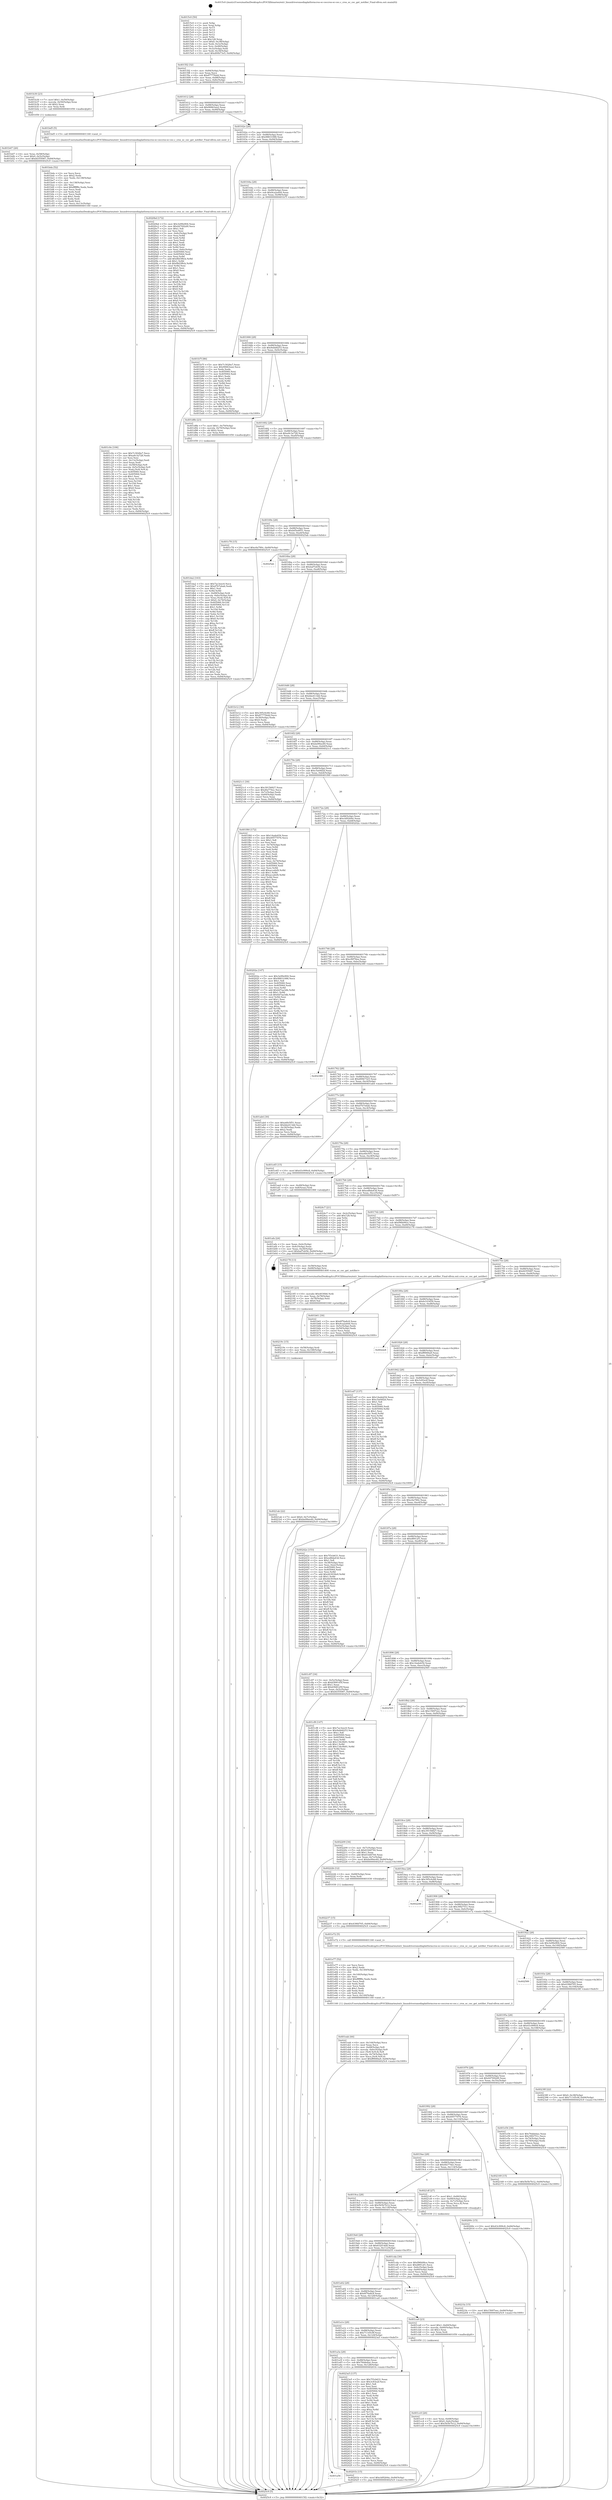 digraph "0x4015c0" {
  label = "0x4015c0 (/mnt/c/Users/mathe/Desktop/tcc/POCII/binaries/extr_linuxdriversmediaplatformcros-ec-ceccros-ec-cec.c_cros_ec_cec_get_notifier_Final-ollvm.out::main(0))"
  labelloc = "t"
  node[shape=record]

  Entry [label="",width=0.3,height=0.3,shape=circle,fillcolor=black,style=filled]
  "0x4015f2" [label="{
     0x4015f2 [32]\l
     | [instrs]\l
     &nbsp;&nbsp;0x4015f2 \<+6\>: mov -0x84(%rbp),%eax\l
     &nbsp;&nbsp;0x4015f8 \<+2\>: mov %eax,%ecx\l
     &nbsp;&nbsp;0x4015fa \<+6\>: sub $0x87775b4d,%ecx\l
     &nbsp;&nbsp;0x401600 \<+6\>: mov %eax,-0x88(%rbp)\l
     &nbsp;&nbsp;0x401606 \<+6\>: mov %ecx,-0x8c(%rbp)\l
     &nbsp;&nbsp;0x40160c \<+6\>: je 0000000000401b30 \<main+0x570\>\l
  }"]
  "0x401b30" [label="{
     0x401b30 [23]\l
     | [instrs]\l
     &nbsp;&nbsp;0x401b30 \<+7\>: movl $0x1,-0x50(%rbp)\l
     &nbsp;&nbsp;0x401b37 \<+4\>: movslq -0x50(%rbp),%rax\l
     &nbsp;&nbsp;0x401b3b \<+4\>: shl $0x2,%rax\l
     &nbsp;&nbsp;0x401b3f \<+3\>: mov %rax,%rdi\l
     &nbsp;&nbsp;0x401b42 \<+5\>: call 0000000000401050 \<malloc@plt\>\l
     | [calls]\l
     &nbsp;&nbsp;0x401050 \{1\} (unknown)\l
  }"]
  "0x401612" [label="{
     0x401612 [28]\l
     | [instrs]\l
     &nbsp;&nbsp;0x401612 \<+5\>: jmp 0000000000401617 \<main+0x57\>\l
     &nbsp;&nbsp;0x401617 \<+6\>: mov -0x88(%rbp),%eax\l
     &nbsp;&nbsp;0x40161d \<+5\>: sub $0x90663ea2,%eax\l
     &nbsp;&nbsp;0x401622 \<+6\>: mov %eax,-0x90(%rbp)\l
     &nbsp;&nbsp;0x401628 \<+6\>: je 0000000000401bd5 \<main+0x615\>\l
  }"]
  Exit [label="",width=0.3,height=0.3,shape=circle,fillcolor=black,style=filled,peripheries=2]
  "0x401bd5" [label="{
     0x401bd5 [5]\l
     | [instrs]\l
     &nbsp;&nbsp;0x401bd5 \<+5\>: call 0000000000401160 \<next_i\>\l
     | [calls]\l
     &nbsp;&nbsp;0x401160 \{1\} (/mnt/c/Users/mathe/Desktop/tcc/POCII/binaries/extr_linuxdriversmediaplatformcros-ec-ceccros-ec-cec.c_cros_ec_cec_get_notifier_Final-ollvm.out::next_i)\l
  }"]
  "0x40162e" [label="{
     0x40162e [28]\l
     | [instrs]\l
     &nbsp;&nbsp;0x40162e \<+5\>: jmp 0000000000401633 \<main+0x73\>\l
     &nbsp;&nbsp;0x401633 \<+6\>: mov -0x88(%rbp),%eax\l
     &nbsp;&nbsp;0x401639 \<+5\>: sub $0x98831088,%eax\l
     &nbsp;&nbsp;0x40163e \<+6\>: mov %eax,-0x94(%rbp)\l
     &nbsp;&nbsp;0x401644 \<+6\>: je 00000000004020bd \<main+0xafd\>\l
  }"]
  "0x402237" [label="{
     0x402237 [15]\l
     | [instrs]\l
     &nbsp;&nbsp;0x402237 \<+10\>: movl $0x439fd705,-0x84(%rbp)\l
     &nbsp;&nbsp;0x402241 \<+5\>: jmp 00000000004025c9 \<main+0x1009\>\l
  }"]
  "0x4020bd" [label="{
     0x4020bd [172]\l
     | [instrs]\l
     &nbsp;&nbsp;0x4020bd \<+5\>: mov $0x3e99e904,%eax\l
     &nbsp;&nbsp;0x4020c2 \<+5\>: mov $0x447092d9,%ecx\l
     &nbsp;&nbsp;0x4020c7 \<+2\>: mov $0x1,%dl\l
     &nbsp;&nbsp;0x4020c9 \<+2\>: xor %esi,%esi\l
     &nbsp;&nbsp;0x4020cb \<+3\>: mov -0x6c(%rbp),%edi\l
     &nbsp;&nbsp;0x4020ce \<+3\>: mov %esi,%r8d\l
     &nbsp;&nbsp;0x4020d1 \<+3\>: sub %edi,%r8d\l
     &nbsp;&nbsp;0x4020d4 \<+2\>: mov %esi,%edi\l
     &nbsp;&nbsp;0x4020d6 \<+3\>: sub $0x1,%edi\l
     &nbsp;&nbsp;0x4020d9 \<+3\>: add %edi,%r8d\l
     &nbsp;&nbsp;0x4020dc \<+3\>: sub %r8d,%esi\l
     &nbsp;&nbsp;0x4020df \<+3\>: mov %esi,-0x6c(%rbp)\l
     &nbsp;&nbsp;0x4020e2 \<+7\>: mov 0x405060,%esi\l
     &nbsp;&nbsp;0x4020e9 \<+7\>: mov 0x405064,%edi\l
     &nbsp;&nbsp;0x4020f0 \<+3\>: mov %esi,%r8d\l
     &nbsp;&nbsp;0x4020f3 \<+7\>: add $0xf8d3f8cb,%r8d\l
     &nbsp;&nbsp;0x4020fa \<+4\>: sub $0x1,%r8d\l
     &nbsp;&nbsp;0x4020fe \<+7\>: sub $0xf8d3f8cb,%r8d\l
     &nbsp;&nbsp;0x402105 \<+4\>: imul %r8d,%esi\l
     &nbsp;&nbsp;0x402109 \<+3\>: and $0x1,%esi\l
     &nbsp;&nbsp;0x40210c \<+3\>: cmp $0x0,%esi\l
     &nbsp;&nbsp;0x40210f \<+4\>: sete %r9b\l
     &nbsp;&nbsp;0x402113 \<+3\>: cmp $0xa,%edi\l
     &nbsp;&nbsp;0x402116 \<+4\>: setl %r10b\l
     &nbsp;&nbsp;0x40211a \<+3\>: mov %r9b,%r11b\l
     &nbsp;&nbsp;0x40211d \<+4\>: xor $0xff,%r11b\l
     &nbsp;&nbsp;0x402121 \<+3\>: mov %r10b,%bl\l
     &nbsp;&nbsp;0x402124 \<+3\>: xor $0xff,%bl\l
     &nbsp;&nbsp;0x402127 \<+3\>: xor $0x0,%dl\l
     &nbsp;&nbsp;0x40212a \<+3\>: mov %r11b,%r14b\l
     &nbsp;&nbsp;0x40212d \<+4\>: and $0x0,%r14b\l
     &nbsp;&nbsp;0x402131 \<+3\>: and %dl,%r9b\l
     &nbsp;&nbsp;0x402134 \<+3\>: mov %bl,%r15b\l
     &nbsp;&nbsp;0x402137 \<+4\>: and $0x0,%r15b\l
     &nbsp;&nbsp;0x40213b \<+3\>: and %dl,%r10b\l
     &nbsp;&nbsp;0x40213e \<+3\>: or %r9b,%r14b\l
     &nbsp;&nbsp;0x402141 \<+3\>: or %r10b,%r15b\l
     &nbsp;&nbsp;0x402144 \<+3\>: xor %r15b,%r14b\l
     &nbsp;&nbsp;0x402147 \<+3\>: or %bl,%r11b\l
     &nbsp;&nbsp;0x40214a \<+4\>: xor $0xff,%r11b\l
     &nbsp;&nbsp;0x40214e \<+3\>: or $0x0,%dl\l
     &nbsp;&nbsp;0x402151 \<+3\>: and %dl,%r11b\l
     &nbsp;&nbsp;0x402154 \<+3\>: or %r11b,%r14b\l
     &nbsp;&nbsp;0x402157 \<+4\>: test $0x1,%r14b\l
     &nbsp;&nbsp;0x40215b \<+3\>: cmovne %ecx,%eax\l
     &nbsp;&nbsp;0x40215e \<+6\>: mov %eax,-0x84(%rbp)\l
     &nbsp;&nbsp;0x402164 \<+5\>: jmp 00000000004025c9 \<main+0x1009\>\l
  }"]
  "0x40164a" [label="{
     0x40164a [28]\l
     | [instrs]\l
     &nbsp;&nbsp;0x40164a \<+5\>: jmp 000000000040164f \<main+0x8f\>\l
     &nbsp;&nbsp;0x40164f \<+6\>: mov -0x88(%rbp),%eax\l
     &nbsp;&nbsp;0x401655 \<+5\>: sub $0x9ca2a444,%eax\l
     &nbsp;&nbsp;0x40165a \<+6\>: mov %eax,-0x98(%rbp)\l
     &nbsp;&nbsp;0x401660 \<+6\>: je 0000000000401b7f \<main+0x5bf\>\l
  }"]
  "0x4021fa" [label="{
     0x4021fa [15]\l
     | [instrs]\l
     &nbsp;&nbsp;0x4021fa \<+10\>: movl $0x15697eec,-0x84(%rbp)\l
     &nbsp;&nbsp;0x402204 \<+5\>: jmp 00000000004025c9 \<main+0x1009\>\l
  }"]
  "0x401b7f" [label="{
     0x401b7f [86]\l
     | [instrs]\l
     &nbsp;&nbsp;0x401b7f \<+5\>: mov $0x7c3028a7,%eax\l
     &nbsp;&nbsp;0x401b84 \<+5\>: mov $0x90663ea2,%ecx\l
     &nbsp;&nbsp;0x401b89 \<+2\>: xor %edx,%edx\l
     &nbsp;&nbsp;0x401b8b \<+7\>: mov 0x405060,%esi\l
     &nbsp;&nbsp;0x401b92 \<+7\>: mov 0x405064,%edi\l
     &nbsp;&nbsp;0x401b99 \<+3\>: sub $0x1,%edx\l
     &nbsp;&nbsp;0x401b9c \<+3\>: mov %esi,%r8d\l
     &nbsp;&nbsp;0x401b9f \<+3\>: add %edx,%r8d\l
     &nbsp;&nbsp;0x401ba2 \<+4\>: imul %r8d,%esi\l
     &nbsp;&nbsp;0x401ba6 \<+3\>: and $0x1,%esi\l
     &nbsp;&nbsp;0x401ba9 \<+3\>: cmp $0x0,%esi\l
     &nbsp;&nbsp;0x401bac \<+4\>: sete %r9b\l
     &nbsp;&nbsp;0x401bb0 \<+3\>: cmp $0xa,%edi\l
     &nbsp;&nbsp;0x401bb3 \<+4\>: setl %r10b\l
     &nbsp;&nbsp;0x401bb7 \<+3\>: mov %r9b,%r11b\l
     &nbsp;&nbsp;0x401bba \<+3\>: and %r10b,%r11b\l
     &nbsp;&nbsp;0x401bbd \<+3\>: xor %r10b,%r9b\l
     &nbsp;&nbsp;0x401bc0 \<+3\>: or %r9b,%r11b\l
     &nbsp;&nbsp;0x401bc3 \<+4\>: test $0x1,%r11b\l
     &nbsp;&nbsp;0x401bc7 \<+3\>: cmovne %ecx,%eax\l
     &nbsp;&nbsp;0x401bca \<+6\>: mov %eax,-0x84(%rbp)\l
     &nbsp;&nbsp;0x401bd0 \<+5\>: jmp 00000000004025c9 \<main+0x1009\>\l
  }"]
  "0x401666" [label="{
     0x401666 [28]\l
     | [instrs]\l
     &nbsp;&nbsp;0x401666 \<+5\>: jmp 000000000040166b \<main+0xab\>\l
     &nbsp;&nbsp;0x40166b \<+6\>: mov -0x88(%rbp),%eax\l
     &nbsp;&nbsp;0x401671 \<+5\>: sub $0x9ebb8253,%eax\l
     &nbsp;&nbsp;0x401676 \<+6\>: mov %eax,-0x9c(%rbp)\l
     &nbsp;&nbsp;0x40167c \<+6\>: je 0000000000401d8b \<main+0x7cb\>\l
  }"]
  "0x4021ab" [label="{
     0x4021ab [22]\l
     | [instrs]\l
     &nbsp;&nbsp;0x4021ab \<+7\>: movl $0x0,-0x7c(%rbp)\l
     &nbsp;&nbsp;0x4021b2 \<+10\>: movl $0xbe99ee49,-0x84(%rbp)\l
     &nbsp;&nbsp;0x4021bc \<+5\>: jmp 00000000004025c9 \<main+0x1009\>\l
  }"]
  "0x401d8b" [label="{
     0x401d8b [23]\l
     | [instrs]\l
     &nbsp;&nbsp;0x401d8b \<+7\>: movl $0x1,-0x70(%rbp)\l
     &nbsp;&nbsp;0x401d92 \<+4\>: movslq -0x70(%rbp),%rax\l
     &nbsp;&nbsp;0x401d96 \<+4\>: shl $0x2,%rax\l
     &nbsp;&nbsp;0x401d9a \<+3\>: mov %rax,%rdi\l
     &nbsp;&nbsp;0x401d9d \<+5\>: call 0000000000401050 \<malloc@plt\>\l
     | [calls]\l
     &nbsp;&nbsp;0x401050 \{1\} (unknown)\l
  }"]
  "0x401682" [label="{
     0x401682 [28]\l
     | [instrs]\l
     &nbsp;&nbsp;0x401682 \<+5\>: jmp 0000000000401687 \<main+0xc7\>\l
     &nbsp;&nbsp;0x401687 \<+6\>: mov -0x88(%rbp),%eax\l
     &nbsp;&nbsp;0x40168d \<+5\>: sub $0xa9c3a728,%eax\l
     &nbsp;&nbsp;0x401692 \<+6\>: mov %eax,-0xa0(%rbp)\l
     &nbsp;&nbsp;0x401698 \<+6\>: je 0000000000401c78 \<main+0x6b8\>\l
  }"]
  "0x40219c" [label="{
     0x40219c [15]\l
     | [instrs]\l
     &nbsp;&nbsp;0x40219c \<+4\>: mov -0x58(%rbp),%rdi\l
     &nbsp;&nbsp;0x4021a0 \<+6\>: mov %eax,-0x148(%rbp)\l
     &nbsp;&nbsp;0x4021a6 \<+5\>: call 0000000000401030 \<free@plt\>\l
     | [calls]\l
     &nbsp;&nbsp;0x401030 \{1\} (unknown)\l
  }"]
  "0x401c78" [label="{
     0x401c78 [15]\l
     | [instrs]\l
     &nbsp;&nbsp;0x401c78 \<+10\>: movl $0xc6a780c,-0x84(%rbp)\l
     &nbsp;&nbsp;0x401c82 \<+5\>: jmp 00000000004025c9 \<main+0x1009\>\l
  }"]
  "0x40169e" [label="{
     0x40169e [28]\l
     | [instrs]\l
     &nbsp;&nbsp;0x40169e \<+5\>: jmp 00000000004016a3 \<main+0xe3\>\l
     &nbsp;&nbsp;0x4016a3 \<+6\>: mov -0x88(%rbp),%eax\l
     &nbsp;&nbsp;0x4016a9 \<+5\>: sub $0xb05ed051,%eax\l
     &nbsp;&nbsp;0x4016ae \<+6\>: mov %eax,-0xa4(%rbp)\l
     &nbsp;&nbsp;0x4016b4 \<+6\>: je 00000000004025ab \<main+0xfeb\>\l
  }"]
  "0x402185" [label="{
     0x402185 [23]\l
     | [instrs]\l
     &nbsp;&nbsp;0x402185 \<+10\>: movabs $0x4030b6,%rdi\l
     &nbsp;&nbsp;0x40218f \<+3\>: mov %eax,-0x78(%rbp)\l
     &nbsp;&nbsp;0x402192 \<+3\>: mov -0x78(%rbp),%esi\l
     &nbsp;&nbsp;0x402195 \<+2\>: mov $0x0,%al\l
     &nbsp;&nbsp;0x402197 \<+5\>: call 0000000000401040 \<printf@plt\>\l
     | [calls]\l
     &nbsp;&nbsp;0x401040 \{1\} (unknown)\l
  }"]
  "0x4025ab" [label="{
     0x4025ab\l
  }", style=dashed]
  "0x4016ba" [label="{
     0x4016ba [28]\l
     | [instrs]\l
     &nbsp;&nbsp;0x4016ba \<+5\>: jmp 00000000004016bf \<main+0xff\>\l
     &nbsp;&nbsp;0x4016bf \<+6\>: mov -0x88(%rbp),%eax\l
     &nbsp;&nbsp;0x4016c5 \<+5\>: sub $0xbaf7eb56,%eax\l
     &nbsp;&nbsp;0x4016ca \<+6\>: mov %eax,-0xa8(%rbp)\l
     &nbsp;&nbsp;0x4016d0 \<+6\>: je 0000000000401b12 \<main+0x552\>\l
  }"]
  "0x401a56" [label="{
     0x401a56\l
  }", style=dashed]
  "0x401b12" [label="{
     0x401b12 [30]\l
     | [instrs]\l
     &nbsp;&nbsp;0x401b12 \<+5\>: mov $0x395c0c68,%eax\l
     &nbsp;&nbsp;0x401b17 \<+5\>: mov $0x87775b4d,%ecx\l
     &nbsp;&nbsp;0x401b1c \<+3\>: mov -0x30(%rbp),%edx\l
     &nbsp;&nbsp;0x401b1f \<+3\>: cmp $0x0,%edx\l
     &nbsp;&nbsp;0x401b22 \<+3\>: cmove %ecx,%eax\l
     &nbsp;&nbsp;0x401b25 \<+6\>: mov %eax,-0x84(%rbp)\l
     &nbsp;&nbsp;0x401b2b \<+5\>: jmp 00000000004025c9 \<main+0x1009\>\l
  }"]
  "0x4016d6" [label="{
     0x4016d6 [28]\l
     | [instrs]\l
     &nbsp;&nbsp;0x4016d6 \<+5\>: jmp 00000000004016db \<main+0x11b\>\l
     &nbsp;&nbsp;0x4016db \<+6\>: mov -0x88(%rbp),%eax\l
     &nbsp;&nbsp;0x4016e1 \<+5\>: sub $0xbbe413dd,%eax\l
     &nbsp;&nbsp;0x4016e6 \<+6\>: mov %eax,-0xac(%rbp)\l
     &nbsp;&nbsp;0x4016ec \<+6\>: je 0000000000401ad2 \<main+0x512\>\l
  }"]
  "0x40201b" [label="{
     0x40201b [15]\l
     | [instrs]\l
     &nbsp;&nbsp;0x40201b \<+10\>: movl $0xcbf0264e,-0x84(%rbp)\l
     &nbsp;&nbsp;0x402025 \<+5\>: jmp 00000000004025c9 \<main+0x1009\>\l
  }"]
  "0x401ad2" [label="{
     0x401ad2\l
  }", style=dashed]
  "0x4016f2" [label="{
     0x4016f2 [28]\l
     | [instrs]\l
     &nbsp;&nbsp;0x4016f2 \<+5\>: jmp 00000000004016f7 \<main+0x137\>\l
     &nbsp;&nbsp;0x4016f7 \<+6\>: mov -0x88(%rbp),%eax\l
     &nbsp;&nbsp;0x4016fd \<+5\>: sub $0xbe99ee49,%eax\l
     &nbsp;&nbsp;0x401702 \<+6\>: mov %eax,-0xb0(%rbp)\l
     &nbsp;&nbsp;0x401708 \<+6\>: je 00000000004021c1 \<main+0xc01\>\l
  }"]
  "0x401a3a" [label="{
     0x401a3a [28]\l
     | [instrs]\l
     &nbsp;&nbsp;0x401a3a \<+5\>: jmp 0000000000401a3f \<main+0x47f\>\l
     &nbsp;&nbsp;0x401a3f \<+6\>: mov -0x88(%rbp),%eax\l
     &nbsp;&nbsp;0x401a45 \<+5\>: sub $0x76ddebac,%eax\l
     &nbsp;&nbsp;0x401a4a \<+6\>: mov %eax,-0x128(%rbp)\l
     &nbsp;&nbsp;0x401a50 \<+6\>: je 000000000040201b \<main+0xa5b\>\l
  }"]
  "0x4021c1" [label="{
     0x4021c1 [30]\l
     | [instrs]\l
     &nbsp;&nbsp;0x4021c1 \<+5\>: mov $0x39156827,%eax\l
     &nbsp;&nbsp;0x4021c6 \<+5\>: mov $0x4fa774ec,%ecx\l
     &nbsp;&nbsp;0x4021cb \<+3\>: mov -0x7c(%rbp),%edx\l
     &nbsp;&nbsp;0x4021ce \<+3\>: cmp -0x60(%rbp),%edx\l
     &nbsp;&nbsp;0x4021d1 \<+3\>: cmovl %ecx,%eax\l
     &nbsp;&nbsp;0x4021d4 \<+6\>: mov %eax,-0x84(%rbp)\l
     &nbsp;&nbsp;0x4021da \<+5\>: jmp 00000000004025c9 \<main+0x1009\>\l
  }"]
  "0x40170e" [label="{
     0x40170e [28]\l
     | [instrs]\l
     &nbsp;&nbsp;0x40170e \<+5\>: jmp 0000000000401713 \<main+0x153\>\l
     &nbsp;&nbsp;0x401713 \<+6\>: mov -0x88(%rbp),%eax\l
     &nbsp;&nbsp;0x401719 \<+5\>: sub $0xc5a04f2d,%eax\l
     &nbsp;&nbsp;0x40171e \<+6\>: mov %eax,-0xb4(%rbp)\l
     &nbsp;&nbsp;0x401724 \<+6\>: je 0000000000401f60 \<main+0x9a0\>\l
  }"]
  "0x4023a5" [label="{
     0x4023a5 [137]\l
     | [instrs]\l
     &nbsp;&nbsp;0x4023a5 \<+5\>: mov $0x7f3cb631,%eax\l
     &nbsp;&nbsp;0x4023aa \<+5\>: mov $0x3c83e2f,%ecx\l
     &nbsp;&nbsp;0x4023af \<+2\>: mov $0x1,%dl\l
     &nbsp;&nbsp;0x4023b1 \<+2\>: xor %esi,%esi\l
     &nbsp;&nbsp;0x4023b3 \<+7\>: mov 0x405060,%edi\l
     &nbsp;&nbsp;0x4023ba \<+8\>: mov 0x405064,%r8d\l
     &nbsp;&nbsp;0x4023c2 \<+3\>: sub $0x1,%esi\l
     &nbsp;&nbsp;0x4023c5 \<+3\>: mov %edi,%r9d\l
     &nbsp;&nbsp;0x4023c8 \<+3\>: add %esi,%r9d\l
     &nbsp;&nbsp;0x4023cb \<+4\>: imul %r9d,%edi\l
     &nbsp;&nbsp;0x4023cf \<+3\>: and $0x1,%edi\l
     &nbsp;&nbsp;0x4023d2 \<+3\>: cmp $0x0,%edi\l
     &nbsp;&nbsp;0x4023d5 \<+4\>: sete %r10b\l
     &nbsp;&nbsp;0x4023d9 \<+4\>: cmp $0xa,%r8d\l
     &nbsp;&nbsp;0x4023dd \<+4\>: setl %r11b\l
     &nbsp;&nbsp;0x4023e1 \<+3\>: mov %r10b,%bl\l
     &nbsp;&nbsp;0x4023e4 \<+3\>: xor $0xff,%bl\l
     &nbsp;&nbsp;0x4023e7 \<+3\>: mov %r11b,%r14b\l
     &nbsp;&nbsp;0x4023ea \<+4\>: xor $0xff,%r14b\l
     &nbsp;&nbsp;0x4023ee \<+3\>: xor $0x1,%dl\l
     &nbsp;&nbsp;0x4023f1 \<+3\>: mov %bl,%r15b\l
     &nbsp;&nbsp;0x4023f4 \<+4\>: and $0xff,%r15b\l
     &nbsp;&nbsp;0x4023f8 \<+3\>: and %dl,%r10b\l
     &nbsp;&nbsp;0x4023fb \<+3\>: mov %r14b,%r12b\l
     &nbsp;&nbsp;0x4023fe \<+4\>: and $0xff,%r12b\l
     &nbsp;&nbsp;0x402402 \<+3\>: and %dl,%r11b\l
     &nbsp;&nbsp;0x402405 \<+3\>: or %r10b,%r15b\l
     &nbsp;&nbsp;0x402408 \<+3\>: or %r11b,%r12b\l
     &nbsp;&nbsp;0x40240b \<+3\>: xor %r12b,%r15b\l
     &nbsp;&nbsp;0x40240e \<+3\>: or %r14b,%bl\l
     &nbsp;&nbsp;0x402411 \<+3\>: xor $0xff,%bl\l
     &nbsp;&nbsp;0x402414 \<+3\>: or $0x1,%dl\l
     &nbsp;&nbsp;0x402417 \<+2\>: and %dl,%bl\l
     &nbsp;&nbsp;0x402419 \<+3\>: or %bl,%r15b\l
     &nbsp;&nbsp;0x40241c \<+4\>: test $0x1,%r15b\l
     &nbsp;&nbsp;0x402420 \<+3\>: cmovne %ecx,%eax\l
     &nbsp;&nbsp;0x402423 \<+6\>: mov %eax,-0x84(%rbp)\l
     &nbsp;&nbsp;0x402429 \<+5\>: jmp 00000000004025c9 \<main+0x1009\>\l
  }"]
  "0x401f60" [label="{
     0x401f60 [172]\l
     | [instrs]\l
     &nbsp;&nbsp;0x401f60 \<+5\>: mov $0x14adeb54,%eax\l
     &nbsp;&nbsp;0x401f65 \<+5\>: mov $0x49577076,%ecx\l
     &nbsp;&nbsp;0x401f6a \<+2\>: mov $0x1,%dl\l
     &nbsp;&nbsp;0x401f6c \<+2\>: xor %esi,%esi\l
     &nbsp;&nbsp;0x401f6e \<+3\>: mov -0x74(%rbp),%edi\l
     &nbsp;&nbsp;0x401f71 \<+3\>: mov %esi,%r8d\l
     &nbsp;&nbsp;0x401f74 \<+3\>: sub %edi,%r8d\l
     &nbsp;&nbsp;0x401f77 \<+2\>: mov %esi,%edi\l
     &nbsp;&nbsp;0x401f79 \<+3\>: sub $0x1,%edi\l
     &nbsp;&nbsp;0x401f7c \<+3\>: add %edi,%r8d\l
     &nbsp;&nbsp;0x401f7f \<+3\>: sub %r8d,%esi\l
     &nbsp;&nbsp;0x401f82 \<+3\>: mov %esi,-0x74(%rbp)\l
     &nbsp;&nbsp;0x401f85 \<+7\>: mov 0x405060,%esi\l
     &nbsp;&nbsp;0x401f8c \<+7\>: mov 0x405064,%edi\l
     &nbsp;&nbsp;0x401f93 \<+3\>: mov %esi,%r8d\l
     &nbsp;&nbsp;0x401f96 \<+7\>: add $0xaccafef4,%r8d\l
     &nbsp;&nbsp;0x401f9d \<+4\>: sub $0x1,%r8d\l
     &nbsp;&nbsp;0x401fa1 \<+7\>: sub $0xaccafef4,%r8d\l
     &nbsp;&nbsp;0x401fa8 \<+4\>: imul %r8d,%esi\l
     &nbsp;&nbsp;0x401fac \<+3\>: and $0x1,%esi\l
     &nbsp;&nbsp;0x401faf \<+3\>: cmp $0x0,%esi\l
     &nbsp;&nbsp;0x401fb2 \<+4\>: sete %r9b\l
     &nbsp;&nbsp;0x401fb6 \<+3\>: cmp $0xa,%edi\l
     &nbsp;&nbsp;0x401fb9 \<+4\>: setl %r10b\l
     &nbsp;&nbsp;0x401fbd \<+3\>: mov %r9b,%r11b\l
     &nbsp;&nbsp;0x401fc0 \<+4\>: xor $0xff,%r11b\l
     &nbsp;&nbsp;0x401fc4 \<+3\>: mov %r10b,%bl\l
     &nbsp;&nbsp;0x401fc7 \<+3\>: xor $0xff,%bl\l
     &nbsp;&nbsp;0x401fca \<+3\>: xor $0x0,%dl\l
     &nbsp;&nbsp;0x401fcd \<+3\>: mov %r11b,%r14b\l
     &nbsp;&nbsp;0x401fd0 \<+4\>: and $0x0,%r14b\l
     &nbsp;&nbsp;0x401fd4 \<+3\>: and %dl,%r9b\l
     &nbsp;&nbsp;0x401fd7 \<+3\>: mov %bl,%r15b\l
     &nbsp;&nbsp;0x401fda \<+4\>: and $0x0,%r15b\l
     &nbsp;&nbsp;0x401fde \<+3\>: and %dl,%r10b\l
     &nbsp;&nbsp;0x401fe1 \<+3\>: or %r9b,%r14b\l
     &nbsp;&nbsp;0x401fe4 \<+3\>: or %r10b,%r15b\l
     &nbsp;&nbsp;0x401fe7 \<+3\>: xor %r15b,%r14b\l
     &nbsp;&nbsp;0x401fea \<+3\>: or %bl,%r11b\l
     &nbsp;&nbsp;0x401fed \<+4\>: xor $0xff,%r11b\l
     &nbsp;&nbsp;0x401ff1 \<+3\>: or $0x0,%dl\l
     &nbsp;&nbsp;0x401ff4 \<+3\>: and %dl,%r11b\l
     &nbsp;&nbsp;0x401ff7 \<+3\>: or %r11b,%r14b\l
     &nbsp;&nbsp;0x401ffa \<+4\>: test $0x1,%r14b\l
     &nbsp;&nbsp;0x401ffe \<+3\>: cmovne %ecx,%eax\l
     &nbsp;&nbsp;0x402001 \<+6\>: mov %eax,-0x84(%rbp)\l
     &nbsp;&nbsp;0x402007 \<+5\>: jmp 00000000004025c9 \<main+0x1009\>\l
  }"]
  "0x40172a" [label="{
     0x40172a [28]\l
     | [instrs]\l
     &nbsp;&nbsp;0x40172a \<+5\>: jmp 000000000040172f \<main+0x16f\>\l
     &nbsp;&nbsp;0x40172f \<+6\>: mov -0x88(%rbp),%eax\l
     &nbsp;&nbsp;0x401735 \<+5\>: sub $0xcbf0264e,%eax\l
     &nbsp;&nbsp;0x40173a \<+6\>: mov %eax,-0xb8(%rbp)\l
     &nbsp;&nbsp;0x401740 \<+6\>: je 000000000040202a \<main+0xa6a\>\l
  }"]
  "0x401eab" [label="{
     0x401eab [44]\l
     | [instrs]\l
     &nbsp;&nbsp;0x401eab \<+6\>: mov -0x144(%rbp),%ecx\l
     &nbsp;&nbsp;0x401eb1 \<+3\>: imul %eax,%ecx\l
     &nbsp;&nbsp;0x401eb4 \<+4\>: mov -0x68(%rbp),%r8\l
     &nbsp;&nbsp;0x401eb8 \<+4\>: movslq -0x6c(%rbp),%r9\l
     &nbsp;&nbsp;0x401ebc \<+4\>: mov (%r8,%r9,8),%r8\l
     &nbsp;&nbsp;0x401ec0 \<+4\>: movslq -0x74(%rbp),%r9\l
     &nbsp;&nbsp;0x401ec4 \<+4\>: mov %ecx,(%r8,%r9,4)\l
     &nbsp;&nbsp;0x401ec8 \<+10\>: movl $0xff9084a9,-0x84(%rbp)\l
     &nbsp;&nbsp;0x401ed2 \<+5\>: jmp 00000000004025c9 \<main+0x1009\>\l
  }"]
  "0x40202a" [label="{
     0x40202a [147]\l
     | [instrs]\l
     &nbsp;&nbsp;0x40202a \<+5\>: mov $0x3e99e904,%eax\l
     &nbsp;&nbsp;0x40202f \<+5\>: mov $0x98831088,%ecx\l
     &nbsp;&nbsp;0x402034 \<+2\>: mov $0x1,%dl\l
     &nbsp;&nbsp;0x402036 \<+7\>: mov 0x405060,%esi\l
     &nbsp;&nbsp;0x40203d \<+7\>: mov 0x405064,%edi\l
     &nbsp;&nbsp;0x402044 \<+3\>: mov %esi,%r8d\l
     &nbsp;&nbsp;0x402047 \<+7\>: add $0x6d7aa3db,%r8d\l
     &nbsp;&nbsp;0x40204e \<+4\>: sub $0x1,%r8d\l
     &nbsp;&nbsp;0x402052 \<+7\>: sub $0x6d7aa3db,%r8d\l
     &nbsp;&nbsp;0x402059 \<+4\>: imul %r8d,%esi\l
     &nbsp;&nbsp;0x40205d \<+3\>: and $0x1,%esi\l
     &nbsp;&nbsp;0x402060 \<+3\>: cmp $0x0,%esi\l
     &nbsp;&nbsp;0x402063 \<+4\>: sete %r9b\l
     &nbsp;&nbsp;0x402067 \<+3\>: cmp $0xa,%edi\l
     &nbsp;&nbsp;0x40206a \<+4\>: setl %r10b\l
     &nbsp;&nbsp;0x40206e \<+3\>: mov %r9b,%r11b\l
     &nbsp;&nbsp;0x402071 \<+4\>: xor $0xff,%r11b\l
     &nbsp;&nbsp;0x402075 \<+3\>: mov %r10b,%bl\l
     &nbsp;&nbsp;0x402078 \<+3\>: xor $0xff,%bl\l
     &nbsp;&nbsp;0x40207b \<+3\>: xor $0x1,%dl\l
     &nbsp;&nbsp;0x40207e \<+3\>: mov %r11b,%r14b\l
     &nbsp;&nbsp;0x402081 \<+4\>: and $0xff,%r14b\l
     &nbsp;&nbsp;0x402085 \<+3\>: and %dl,%r9b\l
     &nbsp;&nbsp;0x402088 \<+3\>: mov %bl,%r15b\l
     &nbsp;&nbsp;0x40208b \<+4\>: and $0xff,%r15b\l
     &nbsp;&nbsp;0x40208f \<+3\>: and %dl,%r10b\l
     &nbsp;&nbsp;0x402092 \<+3\>: or %r9b,%r14b\l
     &nbsp;&nbsp;0x402095 \<+3\>: or %r10b,%r15b\l
     &nbsp;&nbsp;0x402098 \<+3\>: xor %r15b,%r14b\l
     &nbsp;&nbsp;0x40209b \<+3\>: or %bl,%r11b\l
     &nbsp;&nbsp;0x40209e \<+4\>: xor $0xff,%r11b\l
     &nbsp;&nbsp;0x4020a2 \<+3\>: or $0x1,%dl\l
     &nbsp;&nbsp;0x4020a5 \<+3\>: and %dl,%r11b\l
     &nbsp;&nbsp;0x4020a8 \<+3\>: or %r11b,%r14b\l
     &nbsp;&nbsp;0x4020ab \<+4\>: test $0x1,%r14b\l
     &nbsp;&nbsp;0x4020af \<+3\>: cmovne %ecx,%eax\l
     &nbsp;&nbsp;0x4020b2 \<+6\>: mov %eax,-0x84(%rbp)\l
     &nbsp;&nbsp;0x4020b8 \<+5\>: jmp 00000000004025c9 \<main+0x1009\>\l
  }"]
  "0x401746" [label="{
     0x401746 [28]\l
     | [instrs]\l
     &nbsp;&nbsp;0x401746 \<+5\>: jmp 000000000040174b \<main+0x18b\>\l
     &nbsp;&nbsp;0x40174b \<+6\>: mov -0x88(%rbp),%eax\l
     &nbsp;&nbsp;0x401751 \<+5\>: sub $0xcf0f78ea,%eax\l
     &nbsp;&nbsp;0x401756 \<+6\>: mov %eax,-0xbc(%rbp)\l
     &nbsp;&nbsp;0x40175c \<+6\>: je 0000000000402380 \<main+0xdc0\>\l
  }"]
  "0x401e77" [label="{
     0x401e77 [52]\l
     | [instrs]\l
     &nbsp;&nbsp;0x401e77 \<+2\>: xor %ecx,%ecx\l
     &nbsp;&nbsp;0x401e79 \<+5\>: mov $0x2,%edx\l
     &nbsp;&nbsp;0x401e7e \<+6\>: mov %edx,-0x140(%rbp)\l
     &nbsp;&nbsp;0x401e84 \<+1\>: cltd\l
     &nbsp;&nbsp;0x401e85 \<+6\>: mov -0x140(%rbp),%esi\l
     &nbsp;&nbsp;0x401e8b \<+2\>: idiv %esi\l
     &nbsp;&nbsp;0x401e8d \<+6\>: imul $0xfffffffe,%edx,%edx\l
     &nbsp;&nbsp;0x401e93 \<+2\>: mov %ecx,%edi\l
     &nbsp;&nbsp;0x401e95 \<+2\>: sub %edx,%edi\l
     &nbsp;&nbsp;0x401e97 \<+2\>: mov %ecx,%edx\l
     &nbsp;&nbsp;0x401e99 \<+3\>: sub $0x1,%edx\l
     &nbsp;&nbsp;0x401e9c \<+2\>: add %edx,%edi\l
     &nbsp;&nbsp;0x401e9e \<+2\>: sub %edi,%ecx\l
     &nbsp;&nbsp;0x401ea0 \<+6\>: mov %ecx,-0x144(%rbp)\l
     &nbsp;&nbsp;0x401ea6 \<+5\>: call 0000000000401160 \<next_i\>\l
     | [calls]\l
     &nbsp;&nbsp;0x401160 \{1\} (/mnt/c/Users/mathe/Desktop/tcc/POCII/binaries/extr_linuxdriversmediaplatformcros-ec-ceccros-ec-cec.c_cros_ec_cec_get_notifier_Final-ollvm.out::next_i)\l
  }"]
  "0x402380" [label="{
     0x402380\l
  }", style=dashed]
  "0x401762" [label="{
     0x401762 [28]\l
     | [instrs]\l
     &nbsp;&nbsp;0x401762 \<+5\>: jmp 0000000000401767 \<main+0x1a7\>\l
     &nbsp;&nbsp;0x401767 \<+6\>: mov -0x88(%rbp),%eax\l
     &nbsp;&nbsp;0x40176d \<+5\>: sub $0xd00b73e5,%eax\l
     &nbsp;&nbsp;0x401772 \<+6\>: mov %eax,-0xc0(%rbp)\l
     &nbsp;&nbsp;0x401778 \<+6\>: je 0000000000401ab4 \<main+0x4f4\>\l
  }"]
  "0x401da2" [label="{
     0x401da2 [163]\l
     | [instrs]\l
     &nbsp;&nbsp;0x401da2 \<+5\>: mov $0x7ac3eec0,%ecx\l
     &nbsp;&nbsp;0x401da7 \<+5\>: mov $0xd7b7ebab,%edx\l
     &nbsp;&nbsp;0x401dac \<+3\>: mov $0x1,%sil\l
     &nbsp;&nbsp;0x401daf \<+3\>: xor %r8d,%r8d\l
     &nbsp;&nbsp;0x401db2 \<+4\>: mov -0x68(%rbp),%rdi\l
     &nbsp;&nbsp;0x401db6 \<+4\>: movslq -0x6c(%rbp),%r9\l
     &nbsp;&nbsp;0x401dba \<+4\>: mov %rax,(%rdi,%r9,8)\l
     &nbsp;&nbsp;0x401dbe \<+7\>: movl $0x0,-0x74(%rbp)\l
     &nbsp;&nbsp;0x401dc5 \<+8\>: mov 0x405060,%r10d\l
     &nbsp;&nbsp;0x401dcd \<+8\>: mov 0x405064,%r11d\l
     &nbsp;&nbsp;0x401dd5 \<+4\>: sub $0x1,%r8d\l
     &nbsp;&nbsp;0x401dd9 \<+3\>: mov %r10d,%ebx\l
     &nbsp;&nbsp;0x401ddc \<+3\>: add %r8d,%ebx\l
     &nbsp;&nbsp;0x401ddf \<+4\>: imul %ebx,%r10d\l
     &nbsp;&nbsp;0x401de3 \<+4\>: and $0x1,%r10d\l
     &nbsp;&nbsp;0x401de7 \<+4\>: cmp $0x0,%r10d\l
     &nbsp;&nbsp;0x401deb \<+4\>: sete %r14b\l
     &nbsp;&nbsp;0x401def \<+4\>: cmp $0xa,%r11d\l
     &nbsp;&nbsp;0x401df3 \<+4\>: setl %r15b\l
     &nbsp;&nbsp;0x401df7 \<+3\>: mov %r14b,%r12b\l
     &nbsp;&nbsp;0x401dfa \<+4\>: xor $0xff,%r12b\l
     &nbsp;&nbsp;0x401dfe \<+3\>: mov %r15b,%r13b\l
     &nbsp;&nbsp;0x401e01 \<+4\>: xor $0xff,%r13b\l
     &nbsp;&nbsp;0x401e05 \<+4\>: xor $0x0,%sil\l
     &nbsp;&nbsp;0x401e09 \<+3\>: mov %r12b,%al\l
     &nbsp;&nbsp;0x401e0c \<+2\>: and $0x0,%al\l
     &nbsp;&nbsp;0x401e0e \<+3\>: and %sil,%r14b\l
     &nbsp;&nbsp;0x401e11 \<+3\>: mov %r13b,%dil\l
     &nbsp;&nbsp;0x401e14 \<+4\>: and $0x0,%dil\l
     &nbsp;&nbsp;0x401e18 \<+3\>: and %sil,%r15b\l
     &nbsp;&nbsp;0x401e1b \<+3\>: or %r14b,%al\l
     &nbsp;&nbsp;0x401e1e \<+3\>: or %r15b,%dil\l
     &nbsp;&nbsp;0x401e21 \<+3\>: xor %dil,%al\l
     &nbsp;&nbsp;0x401e24 \<+3\>: or %r13b,%r12b\l
     &nbsp;&nbsp;0x401e27 \<+4\>: xor $0xff,%r12b\l
     &nbsp;&nbsp;0x401e2b \<+4\>: or $0x0,%sil\l
     &nbsp;&nbsp;0x401e2f \<+3\>: and %sil,%r12b\l
     &nbsp;&nbsp;0x401e32 \<+3\>: or %r12b,%al\l
     &nbsp;&nbsp;0x401e35 \<+2\>: test $0x1,%al\l
     &nbsp;&nbsp;0x401e37 \<+3\>: cmovne %edx,%ecx\l
     &nbsp;&nbsp;0x401e3a \<+6\>: mov %ecx,-0x84(%rbp)\l
     &nbsp;&nbsp;0x401e40 \<+5\>: jmp 00000000004025c9 \<main+0x1009\>\l
  }"]
  "0x401ab4" [label="{
     0x401ab4 [30]\l
     | [instrs]\l
     &nbsp;&nbsp;0x401ab4 \<+5\>: mov $0xe6fe5f51,%eax\l
     &nbsp;&nbsp;0x401ab9 \<+5\>: mov $0xbbe413dd,%ecx\l
     &nbsp;&nbsp;0x401abe \<+3\>: mov -0x34(%rbp),%edx\l
     &nbsp;&nbsp;0x401ac1 \<+3\>: cmp $0x2,%edx\l
     &nbsp;&nbsp;0x401ac4 \<+3\>: cmovne %ecx,%eax\l
     &nbsp;&nbsp;0x401ac7 \<+6\>: mov %eax,-0x84(%rbp)\l
     &nbsp;&nbsp;0x401acd \<+5\>: jmp 00000000004025c9 \<main+0x1009\>\l
  }"]
  "0x40177e" [label="{
     0x40177e [28]\l
     | [instrs]\l
     &nbsp;&nbsp;0x40177e \<+5\>: jmp 0000000000401783 \<main+0x1c3\>\l
     &nbsp;&nbsp;0x401783 \<+6\>: mov -0x88(%rbp),%eax\l
     &nbsp;&nbsp;0x401789 \<+5\>: sub $0xd7b7ebab,%eax\l
     &nbsp;&nbsp;0x40178e \<+6\>: mov %eax,-0xc4(%rbp)\l
     &nbsp;&nbsp;0x401794 \<+6\>: je 0000000000401e45 \<main+0x885\>\l
  }"]
  "0x4025c9" [label="{
     0x4025c9 [5]\l
     | [instrs]\l
     &nbsp;&nbsp;0x4025c9 \<+5\>: jmp 00000000004015f2 \<main+0x32\>\l
  }"]
  "0x4015c0" [label="{
     0x4015c0 [50]\l
     | [instrs]\l
     &nbsp;&nbsp;0x4015c0 \<+1\>: push %rbp\l
     &nbsp;&nbsp;0x4015c1 \<+3\>: mov %rsp,%rbp\l
     &nbsp;&nbsp;0x4015c4 \<+2\>: push %r15\l
     &nbsp;&nbsp;0x4015c6 \<+2\>: push %r14\l
     &nbsp;&nbsp;0x4015c8 \<+2\>: push %r13\l
     &nbsp;&nbsp;0x4015ca \<+2\>: push %r12\l
     &nbsp;&nbsp;0x4015cc \<+1\>: push %rbx\l
     &nbsp;&nbsp;0x4015cd \<+7\>: sub $0x128,%rsp\l
     &nbsp;&nbsp;0x4015d4 \<+7\>: movl $0x0,-0x38(%rbp)\l
     &nbsp;&nbsp;0x4015db \<+3\>: mov %edi,-0x3c(%rbp)\l
     &nbsp;&nbsp;0x4015de \<+4\>: mov %rsi,-0x48(%rbp)\l
     &nbsp;&nbsp;0x4015e2 \<+3\>: mov -0x3c(%rbp),%edi\l
     &nbsp;&nbsp;0x4015e5 \<+3\>: mov %edi,-0x34(%rbp)\l
     &nbsp;&nbsp;0x4015e8 \<+10\>: movl $0xd00b73e5,-0x84(%rbp)\l
  }"]
  "0x401cc0" [label="{
     0x401cc0 [26]\l
     | [instrs]\l
     &nbsp;&nbsp;0x401cc0 \<+4\>: mov %rax,-0x68(%rbp)\l
     &nbsp;&nbsp;0x401cc4 \<+7\>: movl $0x0,-0x6c(%rbp)\l
     &nbsp;&nbsp;0x401ccb \<+10\>: movl $0x5b5b7b12,-0x84(%rbp)\l
     &nbsp;&nbsp;0x401cd5 \<+5\>: jmp 00000000004025c9 \<main+0x1009\>\l
  }"]
  "0x401e45" [label="{
     0x401e45 [15]\l
     | [instrs]\l
     &nbsp;&nbsp;0x401e45 \<+10\>: movl $0x43c999c8,-0x84(%rbp)\l
     &nbsp;&nbsp;0x401e4f \<+5\>: jmp 00000000004025c9 \<main+0x1009\>\l
  }"]
  "0x40179a" [label="{
     0x40179a [28]\l
     | [instrs]\l
     &nbsp;&nbsp;0x40179a \<+5\>: jmp 000000000040179f \<main+0x1df\>\l
     &nbsp;&nbsp;0x40179f \<+6\>: mov -0x88(%rbp),%eax\l
     &nbsp;&nbsp;0x4017a5 \<+5\>: sub $0xe6fe5f51,%eax\l
     &nbsp;&nbsp;0x4017aa \<+6\>: mov %eax,-0xc8(%rbp)\l
     &nbsp;&nbsp;0x4017b0 \<+6\>: je 0000000000401aed \<main+0x52d\>\l
  }"]
  "0x401a1e" [label="{
     0x401a1e [28]\l
     | [instrs]\l
     &nbsp;&nbsp;0x401a1e \<+5\>: jmp 0000000000401a23 \<main+0x463\>\l
     &nbsp;&nbsp;0x401a23 \<+6\>: mov -0x88(%rbp),%eax\l
     &nbsp;&nbsp;0x401a29 \<+5\>: sub $0x71145c9f,%eax\l
     &nbsp;&nbsp;0x401a2e \<+6\>: mov %eax,-0x124(%rbp)\l
     &nbsp;&nbsp;0x401a34 \<+6\>: je 00000000004023a5 \<main+0xde5\>\l
  }"]
  "0x401aed" [label="{
     0x401aed [13]\l
     | [instrs]\l
     &nbsp;&nbsp;0x401aed \<+4\>: mov -0x48(%rbp),%rax\l
     &nbsp;&nbsp;0x401af1 \<+4\>: mov 0x8(%rax),%rdi\l
     &nbsp;&nbsp;0x401af5 \<+5\>: call 0000000000401060 \<atoi@plt\>\l
     | [calls]\l
     &nbsp;&nbsp;0x401060 \{1\} (unknown)\l
  }"]
  "0x4017b6" [label="{
     0x4017b6 [28]\l
     | [instrs]\l
     &nbsp;&nbsp;0x4017b6 \<+5\>: jmp 00000000004017bb \<main+0x1fb\>\l
     &nbsp;&nbsp;0x4017bb \<+6\>: mov -0x88(%rbp),%eax\l
     &nbsp;&nbsp;0x4017c1 \<+5\>: sub $0xed8da43d,%eax\l
     &nbsp;&nbsp;0x4017c6 \<+6\>: mov %eax,-0xcc(%rbp)\l
     &nbsp;&nbsp;0x4017cc \<+6\>: je 00000000004024c7 \<main+0xf07\>\l
  }"]
  "0x401afa" [label="{
     0x401afa [24]\l
     | [instrs]\l
     &nbsp;&nbsp;0x401afa \<+3\>: mov %eax,-0x4c(%rbp)\l
     &nbsp;&nbsp;0x401afd \<+3\>: mov -0x4c(%rbp),%eax\l
     &nbsp;&nbsp;0x401b00 \<+3\>: mov %eax,-0x30(%rbp)\l
     &nbsp;&nbsp;0x401b03 \<+10\>: movl $0xbaf7eb56,-0x84(%rbp)\l
     &nbsp;&nbsp;0x401b0d \<+5\>: jmp 00000000004025c9 \<main+0x1009\>\l
  }"]
  "0x401b47" [label="{
     0x401b47 [26]\l
     | [instrs]\l
     &nbsp;&nbsp;0x401b47 \<+4\>: mov %rax,-0x58(%rbp)\l
     &nbsp;&nbsp;0x401b4b \<+7\>: movl $0x0,-0x5c(%rbp)\l
     &nbsp;&nbsp;0x401b52 \<+10\>: movl $0xfd355087,-0x84(%rbp)\l
     &nbsp;&nbsp;0x401b5c \<+5\>: jmp 00000000004025c9 \<main+0x1009\>\l
  }"]
  "0x401ca9" [label="{
     0x401ca9 [23]\l
     | [instrs]\l
     &nbsp;&nbsp;0x401ca9 \<+7\>: movl $0x1,-0x60(%rbp)\l
     &nbsp;&nbsp;0x401cb0 \<+4\>: movslq -0x60(%rbp),%rax\l
     &nbsp;&nbsp;0x401cb4 \<+4\>: shl $0x3,%rax\l
     &nbsp;&nbsp;0x401cb8 \<+3\>: mov %rax,%rdi\l
     &nbsp;&nbsp;0x401cbb \<+5\>: call 0000000000401050 \<malloc@plt\>\l
     | [calls]\l
     &nbsp;&nbsp;0x401050 \{1\} (unknown)\l
  }"]
  "0x4024c7" [label="{
     0x4024c7 [21]\l
     | [instrs]\l
     &nbsp;&nbsp;0x4024c7 \<+3\>: mov -0x2c(%rbp),%eax\l
     &nbsp;&nbsp;0x4024ca \<+7\>: add $0x128,%rsp\l
     &nbsp;&nbsp;0x4024d1 \<+1\>: pop %rbx\l
     &nbsp;&nbsp;0x4024d2 \<+2\>: pop %r12\l
     &nbsp;&nbsp;0x4024d4 \<+2\>: pop %r13\l
     &nbsp;&nbsp;0x4024d6 \<+2\>: pop %r14\l
     &nbsp;&nbsp;0x4024d8 \<+2\>: pop %r15\l
     &nbsp;&nbsp;0x4024da \<+1\>: pop %rbp\l
     &nbsp;&nbsp;0x4024db \<+1\>: ret\l
  }"]
  "0x4017d2" [label="{
     0x4017d2 [28]\l
     | [instrs]\l
     &nbsp;&nbsp;0x4017d2 \<+5\>: jmp 00000000004017d7 \<main+0x217\>\l
     &nbsp;&nbsp;0x4017d7 \<+6\>: mov -0x88(%rbp),%eax\l
     &nbsp;&nbsp;0x4017dd \<+5\>: sub $0xf96b99ce,%eax\l
     &nbsp;&nbsp;0x4017e2 \<+6\>: mov %eax,-0xd0(%rbp)\l
     &nbsp;&nbsp;0x4017e8 \<+6\>: je 0000000000402178 \<main+0xbb8\>\l
  }"]
  "0x401a02" [label="{
     0x401a02 [28]\l
     | [instrs]\l
     &nbsp;&nbsp;0x401a02 \<+5\>: jmp 0000000000401a07 \<main+0x447\>\l
     &nbsp;&nbsp;0x401a07 \<+6\>: mov -0x88(%rbp),%eax\l
     &nbsp;&nbsp;0x401a0d \<+5\>: sub $0x6f76a8c8,%eax\l
     &nbsp;&nbsp;0x401a12 \<+6\>: mov %eax,-0x120(%rbp)\l
     &nbsp;&nbsp;0x401a18 \<+6\>: je 0000000000401ca9 \<main+0x6e9\>\l
  }"]
  "0x402178" [label="{
     0x402178 [13]\l
     | [instrs]\l
     &nbsp;&nbsp;0x402178 \<+4\>: mov -0x58(%rbp),%rdi\l
     &nbsp;&nbsp;0x40217c \<+4\>: mov -0x68(%rbp),%rsi\l
     &nbsp;&nbsp;0x402180 \<+5\>: call 0000000000401400 \<cros_ec_cec_get_notifier\>\l
     | [calls]\l
     &nbsp;&nbsp;0x401400 \{1\} (/mnt/c/Users/mathe/Desktop/tcc/POCII/binaries/extr_linuxdriversmediaplatformcros-ec-ceccros-ec-cec.c_cros_ec_cec_get_notifier_Final-ollvm.out::cros_ec_cec_get_notifier)\l
  }"]
  "0x4017ee" [label="{
     0x4017ee [28]\l
     | [instrs]\l
     &nbsp;&nbsp;0x4017ee \<+5\>: jmp 00000000004017f3 \<main+0x233\>\l
     &nbsp;&nbsp;0x4017f3 \<+6\>: mov -0x88(%rbp),%eax\l
     &nbsp;&nbsp;0x4017f9 \<+5\>: sub $0xfd355087,%eax\l
     &nbsp;&nbsp;0x4017fe \<+6\>: mov %eax,-0xd4(%rbp)\l
     &nbsp;&nbsp;0x401804 \<+6\>: je 0000000000401b61 \<main+0x5a1\>\l
  }"]
  "0x402255" [label="{
     0x402255\l
  }", style=dashed]
  "0x401b61" [label="{
     0x401b61 [30]\l
     | [instrs]\l
     &nbsp;&nbsp;0x401b61 \<+5\>: mov $0x6f76a8c8,%eax\l
     &nbsp;&nbsp;0x401b66 \<+5\>: mov $0x9ca2a444,%ecx\l
     &nbsp;&nbsp;0x401b6b \<+3\>: mov -0x5c(%rbp),%edx\l
     &nbsp;&nbsp;0x401b6e \<+3\>: cmp -0x50(%rbp),%edx\l
     &nbsp;&nbsp;0x401b71 \<+3\>: cmovl %ecx,%eax\l
     &nbsp;&nbsp;0x401b74 \<+6\>: mov %eax,-0x84(%rbp)\l
     &nbsp;&nbsp;0x401b7a \<+5\>: jmp 00000000004025c9 \<main+0x1009\>\l
  }"]
  "0x40180a" [label="{
     0x40180a [28]\l
     | [instrs]\l
     &nbsp;&nbsp;0x40180a \<+5\>: jmp 000000000040180f \<main+0x24f\>\l
     &nbsp;&nbsp;0x40180f \<+6\>: mov -0x88(%rbp),%eax\l
     &nbsp;&nbsp;0x401815 \<+5\>: sub $0xfe103459,%eax\l
     &nbsp;&nbsp;0x40181a \<+6\>: mov %eax,-0xd8(%rbp)\l
     &nbsp;&nbsp;0x401820 \<+6\>: je 00000000004022e8 \<main+0xd28\>\l
  }"]
  "0x401bda" [label="{
     0x401bda [52]\l
     | [instrs]\l
     &nbsp;&nbsp;0x401bda \<+2\>: xor %ecx,%ecx\l
     &nbsp;&nbsp;0x401bdc \<+5\>: mov $0x2,%edx\l
     &nbsp;&nbsp;0x401be1 \<+6\>: mov %edx,-0x138(%rbp)\l
     &nbsp;&nbsp;0x401be7 \<+1\>: cltd\l
     &nbsp;&nbsp;0x401be8 \<+6\>: mov -0x138(%rbp),%esi\l
     &nbsp;&nbsp;0x401bee \<+2\>: idiv %esi\l
     &nbsp;&nbsp;0x401bf0 \<+6\>: imul $0xfffffffe,%edx,%edx\l
     &nbsp;&nbsp;0x401bf6 \<+2\>: mov %ecx,%edi\l
     &nbsp;&nbsp;0x401bf8 \<+2\>: sub %edx,%edi\l
     &nbsp;&nbsp;0x401bfa \<+2\>: mov %ecx,%edx\l
     &nbsp;&nbsp;0x401bfc \<+3\>: sub $0x1,%edx\l
     &nbsp;&nbsp;0x401bff \<+2\>: add %edx,%edi\l
     &nbsp;&nbsp;0x401c01 \<+2\>: sub %edi,%ecx\l
     &nbsp;&nbsp;0x401c03 \<+6\>: mov %ecx,-0x13c(%rbp)\l
     &nbsp;&nbsp;0x401c09 \<+5\>: call 0000000000401160 \<next_i\>\l
     | [calls]\l
     &nbsp;&nbsp;0x401160 \{1\} (/mnt/c/Users/mathe/Desktop/tcc/POCII/binaries/extr_linuxdriversmediaplatformcros-ec-ceccros-ec-cec.c_cros_ec_cec_get_notifier_Final-ollvm.out::next_i)\l
  }"]
  "0x401c0e" [label="{
     0x401c0e [106]\l
     | [instrs]\l
     &nbsp;&nbsp;0x401c0e \<+5\>: mov $0x7c3028a7,%ecx\l
     &nbsp;&nbsp;0x401c13 \<+5\>: mov $0xa9c3a728,%edx\l
     &nbsp;&nbsp;0x401c18 \<+2\>: xor %esi,%esi\l
     &nbsp;&nbsp;0x401c1a \<+6\>: mov -0x13c(%rbp),%edi\l
     &nbsp;&nbsp;0x401c20 \<+3\>: imul %eax,%edi\l
     &nbsp;&nbsp;0x401c23 \<+4\>: mov -0x58(%rbp),%r8\l
     &nbsp;&nbsp;0x401c27 \<+4\>: movslq -0x5c(%rbp),%r9\l
     &nbsp;&nbsp;0x401c2b \<+4\>: mov %edi,(%r8,%r9,4)\l
     &nbsp;&nbsp;0x401c2f \<+7\>: mov 0x405060,%eax\l
     &nbsp;&nbsp;0x401c36 \<+7\>: mov 0x405064,%edi\l
     &nbsp;&nbsp;0x401c3d \<+3\>: sub $0x1,%esi\l
     &nbsp;&nbsp;0x401c40 \<+3\>: mov %eax,%r10d\l
     &nbsp;&nbsp;0x401c43 \<+3\>: add %esi,%r10d\l
     &nbsp;&nbsp;0x401c46 \<+4\>: imul %r10d,%eax\l
     &nbsp;&nbsp;0x401c4a \<+3\>: and $0x1,%eax\l
     &nbsp;&nbsp;0x401c4d \<+3\>: cmp $0x0,%eax\l
     &nbsp;&nbsp;0x401c50 \<+4\>: sete %r11b\l
     &nbsp;&nbsp;0x401c54 \<+3\>: cmp $0xa,%edi\l
     &nbsp;&nbsp;0x401c57 \<+3\>: setl %bl\l
     &nbsp;&nbsp;0x401c5a \<+3\>: mov %r11b,%r14b\l
     &nbsp;&nbsp;0x401c5d \<+3\>: and %bl,%r14b\l
     &nbsp;&nbsp;0x401c60 \<+3\>: xor %bl,%r11b\l
     &nbsp;&nbsp;0x401c63 \<+3\>: or %r11b,%r14b\l
     &nbsp;&nbsp;0x401c66 \<+4\>: test $0x1,%r14b\l
     &nbsp;&nbsp;0x401c6a \<+3\>: cmovne %edx,%ecx\l
     &nbsp;&nbsp;0x401c6d \<+6\>: mov %ecx,-0x84(%rbp)\l
     &nbsp;&nbsp;0x401c73 \<+5\>: jmp 00000000004025c9 \<main+0x1009\>\l
  }"]
  "0x4019e6" [label="{
     0x4019e6 [28]\l
     | [instrs]\l
     &nbsp;&nbsp;0x4019e6 \<+5\>: jmp 00000000004019eb \<main+0x42b\>\l
     &nbsp;&nbsp;0x4019eb \<+6\>: mov -0x88(%rbp),%eax\l
     &nbsp;&nbsp;0x4019f1 \<+5\>: sub $0x632f14dd,%eax\l
     &nbsp;&nbsp;0x4019f6 \<+6\>: mov %eax,-0x11c(%rbp)\l
     &nbsp;&nbsp;0x4019fc \<+6\>: je 0000000000402255 \<main+0xc95\>\l
  }"]
  "0x4022e8" [label="{
     0x4022e8\l
  }", style=dashed]
  "0x401826" [label="{
     0x401826 [28]\l
     | [instrs]\l
     &nbsp;&nbsp;0x401826 \<+5\>: jmp 000000000040182b \<main+0x26b\>\l
     &nbsp;&nbsp;0x40182b \<+6\>: mov -0x88(%rbp),%eax\l
     &nbsp;&nbsp;0x401831 \<+5\>: sub $0xff9084a9,%eax\l
     &nbsp;&nbsp;0x401836 \<+6\>: mov %eax,-0xdc(%rbp)\l
     &nbsp;&nbsp;0x40183c \<+6\>: je 0000000000401ed7 \<main+0x917\>\l
  }"]
  "0x401cda" [label="{
     0x401cda [30]\l
     | [instrs]\l
     &nbsp;&nbsp;0x401cda \<+5\>: mov $0xf96b99ce,%eax\l
     &nbsp;&nbsp;0x401cdf \<+5\>: mov $0xd8912f1,%ecx\l
     &nbsp;&nbsp;0x401ce4 \<+3\>: mov -0x6c(%rbp),%edx\l
     &nbsp;&nbsp;0x401ce7 \<+3\>: cmp -0x60(%rbp),%edx\l
     &nbsp;&nbsp;0x401cea \<+3\>: cmovl %ecx,%eax\l
     &nbsp;&nbsp;0x401ced \<+6\>: mov %eax,-0x84(%rbp)\l
     &nbsp;&nbsp;0x401cf3 \<+5\>: jmp 00000000004025c9 \<main+0x1009\>\l
  }"]
  "0x401ed7" [label="{
     0x401ed7 [137]\l
     | [instrs]\l
     &nbsp;&nbsp;0x401ed7 \<+5\>: mov $0x14adeb54,%eax\l
     &nbsp;&nbsp;0x401edc \<+5\>: mov $0xc5a04f2d,%ecx\l
     &nbsp;&nbsp;0x401ee1 \<+2\>: mov $0x1,%dl\l
     &nbsp;&nbsp;0x401ee3 \<+2\>: xor %esi,%esi\l
     &nbsp;&nbsp;0x401ee5 \<+7\>: mov 0x405060,%edi\l
     &nbsp;&nbsp;0x401eec \<+8\>: mov 0x405064,%r8d\l
     &nbsp;&nbsp;0x401ef4 \<+3\>: sub $0x1,%esi\l
     &nbsp;&nbsp;0x401ef7 \<+3\>: mov %edi,%r9d\l
     &nbsp;&nbsp;0x401efa \<+3\>: add %esi,%r9d\l
     &nbsp;&nbsp;0x401efd \<+4\>: imul %r9d,%edi\l
     &nbsp;&nbsp;0x401f01 \<+3\>: and $0x1,%edi\l
     &nbsp;&nbsp;0x401f04 \<+3\>: cmp $0x0,%edi\l
     &nbsp;&nbsp;0x401f07 \<+4\>: sete %r10b\l
     &nbsp;&nbsp;0x401f0b \<+4\>: cmp $0xa,%r8d\l
     &nbsp;&nbsp;0x401f0f \<+4\>: setl %r11b\l
     &nbsp;&nbsp;0x401f13 \<+3\>: mov %r10b,%bl\l
     &nbsp;&nbsp;0x401f16 \<+3\>: xor $0xff,%bl\l
     &nbsp;&nbsp;0x401f19 \<+3\>: mov %r11b,%r14b\l
     &nbsp;&nbsp;0x401f1c \<+4\>: xor $0xff,%r14b\l
     &nbsp;&nbsp;0x401f20 \<+3\>: xor $0x1,%dl\l
     &nbsp;&nbsp;0x401f23 \<+3\>: mov %bl,%r15b\l
     &nbsp;&nbsp;0x401f26 \<+4\>: and $0xff,%r15b\l
     &nbsp;&nbsp;0x401f2a \<+3\>: and %dl,%r10b\l
     &nbsp;&nbsp;0x401f2d \<+3\>: mov %r14b,%r12b\l
     &nbsp;&nbsp;0x401f30 \<+4\>: and $0xff,%r12b\l
     &nbsp;&nbsp;0x401f34 \<+3\>: and %dl,%r11b\l
     &nbsp;&nbsp;0x401f37 \<+3\>: or %r10b,%r15b\l
     &nbsp;&nbsp;0x401f3a \<+3\>: or %r11b,%r12b\l
     &nbsp;&nbsp;0x401f3d \<+3\>: xor %r12b,%r15b\l
     &nbsp;&nbsp;0x401f40 \<+3\>: or %r14b,%bl\l
     &nbsp;&nbsp;0x401f43 \<+3\>: xor $0xff,%bl\l
     &nbsp;&nbsp;0x401f46 \<+3\>: or $0x1,%dl\l
     &nbsp;&nbsp;0x401f49 \<+2\>: and %dl,%bl\l
     &nbsp;&nbsp;0x401f4b \<+3\>: or %bl,%r15b\l
     &nbsp;&nbsp;0x401f4e \<+4\>: test $0x1,%r15b\l
     &nbsp;&nbsp;0x401f52 \<+3\>: cmovne %ecx,%eax\l
     &nbsp;&nbsp;0x401f55 \<+6\>: mov %eax,-0x84(%rbp)\l
     &nbsp;&nbsp;0x401f5b \<+5\>: jmp 00000000004025c9 \<main+0x1009\>\l
  }"]
  "0x401842" [label="{
     0x401842 [28]\l
     | [instrs]\l
     &nbsp;&nbsp;0x401842 \<+5\>: jmp 0000000000401847 \<main+0x287\>\l
     &nbsp;&nbsp;0x401847 \<+6\>: mov -0x88(%rbp),%eax\l
     &nbsp;&nbsp;0x40184d \<+5\>: sub $0x3c83e2f,%eax\l
     &nbsp;&nbsp;0x401852 \<+6\>: mov %eax,-0xe0(%rbp)\l
     &nbsp;&nbsp;0x401858 \<+6\>: je 000000000040242e \<main+0xe6e\>\l
  }"]
  "0x4019ca" [label="{
     0x4019ca [28]\l
     | [instrs]\l
     &nbsp;&nbsp;0x4019ca \<+5\>: jmp 00000000004019cf \<main+0x40f\>\l
     &nbsp;&nbsp;0x4019cf \<+6\>: mov -0x88(%rbp),%eax\l
     &nbsp;&nbsp;0x4019d5 \<+5\>: sub $0x5b5b7b12,%eax\l
     &nbsp;&nbsp;0x4019da \<+6\>: mov %eax,-0x118(%rbp)\l
     &nbsp;&nbsp;0x4019e0 \<+6\>: je 0000000000401cda \<main+0x71a\>\l
  }"]
  "0x40242e" [label="{
     0x40242e [153]\l
     | [instrs]\l
     &nbsp;&nbsp;0x40242e \<+5\>: mov $0x7f3cb631,%eax\l
     &nbsp;&nbsp;0x402433 \<+5\>: mov $0xed8da43d,%ecx\l
     &nbsp;&nbsp;0x402438 \<+2\>: mov $0x1,%dl\l
     &nbsp;&nbsp;0x40243a \<+3\>: mov -0x38(%rbp),%esi\l
     &nbsp;&nbsp;0x40243d \<+3\>: mov %esi,-0x2c(%rbp)\l
     &nbsp;&nbsp;0x402440 \<+7\>: mov 0x405060,%esi\l
     &nbsp;&nbsp;0x402447 \<+7\>: mov 0x405064,%edi\l
     &nbsp;&nbsp;0x40244e \<+3\>: mov %esi,%r8d\l
     &nbsp;&nbsp;0x402451 \<+7\>: add $0x443939e9,%r8d\l
     &nbsp;&nbsp;0x402458 \<+4\>: sub $0x1,%r8d\l
     &nbsp;&nbsp;0x40245c \<+7\>: sub $0x443939e9,%r8d\l
     &nbsp;&nbsp;0x402463 \<+4\>: imul %r8d,%esi\l
     &nbsp;&nbsp;0x402467 \<+3\>: and $0x1,%esi\l
     &nbsp;&nbsp;0x40246a \<+3\>: cmp $0x0,%esi\l
     &nbsp;&nbsp;0x40246d \<+4\>: sete %r9b\l
     &nbsp;&nbsp;0x402471 \<+3\>: cmp $0xa,%edi\l
     &nbsp;&nbsp;0x402474 \<+4\>: setl %r10b\l
     &nbsp;&nbsp;0x402478 \<+3\>: mov %r9b,%r11b\l
     &nbsp;&nbsp;0x40247b \<+4\>: xor $0xff,%r11b\l
     &nbsp;&nbsp;0x40247f \<+3\>: mov %r10b,%bl\l
     &nbsp;&nbsp;0x402482 \<+3\>: xor $0xff,%bl\l
     &nbsp;&nbsp;0x402485 \<+3\>: xor $0x1,%dl\l
     &nbsp;&nbsp;0x402488 \<+3\>: mov %r11b,%r14b\l
     &nbsp;&nbsp;0x40248b \<+4\>: and $0xff,%r14b\l
     &nbsp;&nbsp;0x40248f \<+3\>: and %dl,%r9b\l
     &nbsp;&nbsp;0x402492 \<+3\>: mov %bl,%r15b\l
     &nbsp;&nbsp;0x402495 \<+4\>: and $0xff,%r15b\l
     &nbsp;&nbsp;0x402499 \<+3\>: and %dl,%r10b\l
     &nbsp;&nbsp;0x40249c \<+3\>: or %r9b,%r14b\l
     &nbsp;&nbsp;0x40249f \<+3\>: or %r10b,%r15b\l
     &nbsp;&nbsp;0x4024a2 \<+3\>: xor %r15b,%r14b\l
     &nbsp;&nbsp;0x4024a5 \<+3\>: or %bl,%r11b\l
     &nbsp;&nbsp;0x4024a8 \<+4\>: xor $0xff,%r11b\l
     &nbsp;&nbsp;0x4024ac \<+3\>: or $0x1,%dl\l
     &nbsp;&nbsp;0x4024af \<+3\>: and %dl,%r11b\l
     &nbsp;&nbsp;0x4024b2 \<+3\>: or %r11b,%r14b\l
     &nbsp;&nbsp;0x4024b5 \<+4\>: test $0x1,%r14b\l
     &nbsp;&nbsp;0x4024b9 \<+3\>: cmovne %ecx,%eax\l
     &nbsp;&nbsp;0x4024bc \<+6\>: mov %eax,-0x84(%rbp)\l
     &nbsp;&nbsp;0x4024c2 \<+5\>: jmp 00000000004025c9 \<main+0x1009\>\l
  }"]
  "0x40185e" [label="{
     0x40185e [28]\l
     | [instrs]\l
     &nbsp;&nbsp;0x40185e \<+5\>: jmp 0000000000401863 \<main+0x2a3\>\l
     &nbsp;&nbsp;0x401863 \<+6\>: mov -0x88(%rbp),%eax\l
     &nbsp;&nbsp;0x401869 \<+5\>: sub $0xc6a780c,%eax\l
     &nbsp;&nbsp;0x40186e \<+6\>: mov %eax,-0xe4(%rbp)\l
     &nbsp;&nbsp;0x401874 \<+6\>: je 0000000000401c87 \<main+0x6c7\>\l
  }"]
  "0x4021df" [label="{
     0x4021df [27]\l
     | [instrs]\l
     &nbsp;&nbsp;0x4021df \<+7\>: movl $0x1,-0x80(%rbp)\l
     &nbsp;&nbsp;0x4021e6 \<+4\>: mov -0x68(%rbp),%rax\l
     &nbsp;&nbsp;0x4021ea \<+4\>: movslq -0x7c(%rbp),%rcx\l
     &nbsp;&nbsp;0x4021ee \<+4\>: mov (%rax,%rcx,8),%rax\l
     &nbsp;&nbsp;0x4021f2 \<+3\>: mov %rax,%rdi\l
     &nbsp;&nbsp;0x4021f5 \<+5\>: call 0000000000401030 \<free@plt\>\l
     | [calls]\l
     &nbsp;&nbsp;0x401030 \{1\} (unknown)\l
  }"]
  "0x401c87" [label="{
     0x401c87 [34]\l
     | [instrs]\l
     &nbsp;&nbsp;0x401c87 \<+3\>: mov -0x5c(%rbp),%eax\l
     &nbsp;&nbsp;0x401c8a \<+5\>: sub $0xb5681d5f,%eax\l
     &nbsp;&nbsp;0x401c8f \<+3\>: add $0x1,%eax\l
     &nbsp;&nbsp;0x401c92 \<+5\>: add $0xb5681d5f,%eax\l
     &nbsp;&nbsp;0x401c97 \<+3\>: mov %eax,-0x5c(%rbp)\l
     &nbsp;&nbsp;0x401c9a \<+10\>: movl $0xfd355087,-0x84(%rbp)\l
     &nbsp;&nbsp;0x401ca4 \<+5\>: jmp 00000000004025c9 \<main+0x1009\>\l
  }"]
  "0x40187a" [label="{
     0x40187a [28]\l
     | [instrs]\l
     &nbsp;&nbsp;0x40187a \<+5\>: jmp 000000000040187f \<main+0x2bf\>\l
     &nbsp;&nbsp;0x40187f \<+6\>: mov -0x88(%rbp),%eax\l
     &nbsp;&nbsp;0x401885 \<+5\>: sub $0xd8912f1,%eax\l
     &nbsp;&nbsp;0x40188a \<+6\>: mov %eax,-0xe8(%rbp)\l
     &nbsp;&nbsp;0x401890 \<+6\>: je 0000000000401cf8 \<main+0x738\>\l
  }"]
  "0x4019ae" [label="{
     0x4019ae [28]\l
     | [instrs]\l
     &nbsp;&nbsp;0x4019ae \<+5\>: jmp 00000000004019b3 \<main+0x3f3\>\l
     &nbsp;&nbsp;0x4019b3 \<+6\>: mov -0x88(%rbp),%eax\l
     &nbsp;&nbsp;0x4019b9 \<+5\>: sub $0x4fa774ec,%eax\l
     &nbsp;&nbsp;0x4019be \<+6\>: mov %eax,-0x114(%rbp)\l
     &nbsp;&nbsp;0x4019c4 \<+6\>: je 00000000004021df \<main+0xc1f\>\l
  }"]
  "0x401cf8" [label="{
     0x401cf8 [147]\l
     | [instrs]\l
     &nbsp;&nbsp;0x401cf8 \<+5\>: mov $0x7ac3eec0,%eax\l
     &nbsp;&nbsp;0x401cfd \<+5\>: mov $0x9ebb8253,%ecx\l
     &nbsp;&nbsp;0x401d02 \<+2\>: mov $0x1,%dl\l
     &nbsp;&nbsp;0x401d04 \<+7\>: mov 0x405060,%esi\l
     &nbsp;&nbsp;0x401d0b \<+7\>: mov 0x405064,%edi\l
     &nbsp;&nbsp;0x401d12 \<+3\>: mov %esi,%r8d\l
     &nbsp;&nbsp;0x401d15 \<+7\>: sub $0x134c0b91,%r8d\l
     &nbsp;&nbsp;0x401d1c \<+4\>: sub $0x1,%r8d\l
     &nbsp;&nbsp;0x401d20 \<+7\>: add $0x134c0b91,%r8d\l
     &nbsp;&nbsp;0x401d27 \<+4\>: imul %r8d,%esi\l
     &nbsp;&nbsp;0x401d2b \<+3\>: and $0x1,%esi\l
     &nbsp;&nbsp;0x401d2e \<+3\>: cmp $0x0,%esi\l
     &nbsp;&nbsp;0x401d31 \<+4\>: sete %r9b\l
     &nbsp;&nbsp;0x401d35 \<+3\>: cmp $0xa,%edi\l
     &nbsp;&nbsp;0x401d38 \<+4\>: setl %r10b\l
     &nbsp;&nbsp;0x401d3c \<+3\>: mov %r9b,%r11b\l
     &nbsp;&nbsp;0x401d3f \<+4\>: xor $0xff,%r11b\l
     &nbsp;&nbsp;0x401d43 \<+3\>: mov %r10b,%bl\l
     &nbsp;&nbsp;0x401d46 \<+3\>: xor $0xff,%bl\l
     &nbsp;&nbsp;0x401d49 \<+3\>: xor $0x1,%dl\l
     &nbsp;&nbsp;0x401d4c \<+3\>: mov %r11b,%r14b\l
     &nbsp;&nbsp;0x401d4f \<+4\>: and $0xff,%r14b\l
     &nbsp;&nbsp;0x401d53 \<+3\>: and %dl,%r9b\l
     &nbsp;&nbsp;0x401d56 \<+3\>: mov %bl,%r15b\l
     &nbsp;&nbsp;0x401d59 \<+4\>: and $0xff,%r15b\l
     &nbsp;&nbsp;0x401d5d \<+3\>: and %dl,%r10b\l
     &nbsp;&nbsp;0x401d60 \<+3\>: or %r9b,%r14b\l
     &nbsp;&nbsp;0x401d63 \<+3\>: or %r10b,%r15b\l
     &nbsp;&nbsp;0x401d66 \<+3\>: xor %r15b,%r14b\l
     &nbsp;&nbsp;0x401d69 \<+3\>: or %bl,%r11b\l
     &nbsp;&nbsp;0x401d6c \<+4\>: xor $0xff,%r11b\l
     &nbsp;&nbsp;0x401d70 \<+3\>: or $0x1,%dl\l
     &nbsp;&nbsp;0x401d73 \<+3\>: and %dl,%r11b\l
     &nbsp;&nbsp;0x401d76 \<+3\>: or %r11b,%r14b\l
     &nbsp;&nbsp;0x401d79 \<+4\>: test $0x1,%r14b\l
     &nbsp;&nbsp;0x401d7d \<+3\>: cmovne %ecx,%eax\l
     &nbsp;&nbsp;0x401d80 \<+6\>: mov %eax,-0x84(%rbp)\l
     &nbsp;&nbsp;0x401d86 \<+5\>: jmp 00000000004025c9 \<main+0x1009\>\l
  }"]
  "0x401896" [label="{
     0x401896 [28]\l
     | [instrs]\l
     &nbsp;&nbsp;0x401896 \<+5\>: jmp 000000000040189b \<main+0x2db\>\l
     &nbsp;&nbsp;0x40189b \<+6\>: mov -0x88(%rbp),%eax\l
     &nbsp;&nbsp;0x4018a1 \<+5\>: sub $0x14adeb54,%eax\l
     &nbsp;&nbsp;0x4018a6 \<+6\>: mov %eax,-0xec(%rbp)\l
     &nbsp;&nbsp;0x4018ac \<+6\>: je 0000000000402565 \<main+0xfa5\>\l
  }"]
  "0x40200c" [label="{
     0x40200c [15]\l
     | [instrs]\l
     &nbsp;&nbsp;0x40200c \<+10\>: movl $0x43c999c8,-0x84(%rbp)\l
     &nbsp;&nbsp;0x402016 \<+5\>: jmp 00000000004025c9 \<main+0x1009\>\l
  }"]
  "0x402565" [label="{
     0x402565\l
  }", style=dashed]
  "0x4018b2" [label="{
     0x4018b2 [28]\l
     | [instrs]\l
     &nbsp;&nbsp;0x4018b2 \<+5\>: jmp 00000000004018b7 \<main+0x2f7\>\l
     &nbsp;&nbsp;0x4018b7 \<+6\>: mov -0x88(%rbp),%eax\l
     &nbsp;&nbsp;0x4018bd \<+5\>: sub $0x15697eec,%eax\l
     &nbsp;&nbsp;0x4018c2 \<+6\>: mov %eax,-0xf0(%rbp)\l
     &nbsp;&nbsp;0x4018c8 \<+6\>: je 0000000000402209 \<main+0xc49\>\l
  }"]
  "0x401992" [label="{
     0x401992 [28]\l
     | [instrs]\l
     &nbsp;&nbsp;0x401992 \<+5\>: jmp 0000000000401997 \<main+0x3d7\>\l
     &nbsp;&nbsp;0x401997 \<+6\>: mov -0x88(%rbp),%eax\l
     &nbsp;&nbsp;0x40199d \<+5\>: sub $0x49577076,%eax\l
     &nbsp;&nbsp;0x4019a2 \<+6\>: mov %eax,-0x110(%rbp)\l
     &nbsp;&nbsp;0x4019a8 \<+6\>: je 000000000040200c \<main+0xa4c\>\l
  }"]
  "0x402209" [label="{
     0x402209 [34]\l
     | [instrs]\l
     &nbsp;&nbsp;0x402209 \<+3\>: mov -0x7c(%rbp),%eax\l
     &nbsp;&nbsp;0x40220c \<+5\>: sub $0x61bfd744,%eax\l
     &nbsp;&nbsp;0x402211 \<+3\>: add $0x1,%eax\l
     &nbsp;&nbsp;0x402214 \<+5\>: add $0x61bfd744,%eax\l
     &nbsp;&nbsp;0x402219 \<+3\>: mov %eax,-0x7c(%rbp)\l
     &nbsp;&nbsp;0x40221c \<+10\>: movl $0xbe99ee49,-0x84(%rbp)\l
     &nbsp;&nbsp;0x402226 \<+5\>: jmp 00000000004025c9 \<main+0x1009\>\l
  }"]
  "0x4018ce" [label="{
     0x4018ce [28]\l
     | [instrs]\l
     &nbsp;&nbsp;0x4018ce \<+5\>: jmp 00000000004018d3 \<main+0x313\>\l
     &nbsp;&nbsp;0x4018d3 \<+6\>: mov -0x88(%rbp),%eax\l
     &nbsp;&nbsp;0x4018d9 \<+5\>: sub $0x39156827,%eax\l
     &nbsp;&nbsp;0x4018de \<+6\>: mov %eax,-0xf4(%rbp)\l
     &nbsp;&nbsp;0x4018e4 \<+6\>: je 000000000040222b \<main+0xc6b\>\l
  }"]
  "0x402169" [label="{
     0x402169 [15]\l
     | [instrs]\l
     &nbsp;&nbsp;0x402169 \<+10\>: movl $0x5b5b7b12,-0x84(%rbp)\l
     &nbsp;&nbsp;0x402173 \<+5\>: jmp 00000000004025c9 \<main+0x1009\>\l
  }"]
  "0x40222b" [label="{
     0x40222b [12]\l
     | [instrs]\l
     &nbsp;&nbsp;0x40222b \<+4\>: mov -0x68(%rbp),%rax\l
     &nbsp;&nbsp;0x40222f \<+3\>: mov %rax,%rdi\l
     &nbsp;&nbsp;0x402232 \<+5\>: call 0000000000401030 \<free@plt\>\l
     | [calls]\l
     &nbsp;&nbsp;0x401030 \{1\} (unknown)\l
  }"]
  "0x4018ea" [label="{
     0x4018ea [28]\l
     | [instrs]\l
     &nbsp;&nbsp;0x4018ea \<+5\>: jmp 00000000004018ef \<main+0x32f\>\l
     &nbsp;&nbsp;0x4018ef \<+6\>: mov -0x88(%rbp),%eax\l
     &nbsp;&nbsp;0x4018f5 \<+5\>: sub $0x395c0c68,%eax\l
     &nbsp;&nbsp;0x4018fa \<+6\>: mov %eax,-0xf8(%rbp)\l
     &nbsp;&nbsp;0x401900 \<+6\>: je 0000000000402246 \<main+0xc86\>\l
  }"]
  "0x401976" [label="{
     0x401976 [28]\l
     | [instrs]\l
     &nbsp;&nbsp;0x401976 \<+5\>: jmp 000000000040197b \<main+0x3bb\>\l
     &nbsp;&nbsp;0x40197b \<+6\>: mov -0x88(%rbp),%eax\l
     &nbsp;&nbsp;0x401981 \<+5\>: sub $0x447092d9,%eax\l
     &nbsp;&nbsp;0x401986 \<+6\>: mov %eax,-0x10c(%rbp)\l
     &nbsp;&nbsp;0x40198c \<+6\>: je 0000000000402169 \<main+0xba9\>\l
  }"]
  "0x402246" [label="{
     0x402246\l
  }", style=dashed]
  "0x401906" [label="{
     0x401906 [28]\l
     | [instrs]\l
     &nbsp;&nbsp;0x401906 \<+5\>: jmp 000000000040190b \<main+0x34b\>\l
     &nbsp;&nbsp;0x40190b \<+6\>: mov -0x88(%rbp),%eax\l
     &nbsp;&nbsp;0x401911 \<+5\>: sub $0x39f2751c,%eax\l
     &nbsp;&nbsp;0x401916 \<+6\>: mov %eax,-0xfc(%rbp)\l
     &nbsp;&nbsp;0x40191c \<+6\>: je 0000000000401e72 \<main+0x8b2\>\l
  }"]
  "0x401e54" [label="{
     0x401e54 [30]\l
     | [instrs]\l
     &nbsp;&nbsp;0x401e54 \<+5\>: mov $0x76ddebac,%eax\l
     &nbsp;&nbsp;0x401e59 \<+5\>: mov $0x39f2751c,%ecx\l
     &nbsp;&nbsp;0x401e5e \<+3\>: mov -0x74(%rbp),%edx\l
     &nbsp;&nbsp;0x401e61 \<+3\>: cmp -0x70(%rbp),%edx\l
     &nbsp;&nbsp;0x401e64 \<+3\>: cmovl %ecx,%eax\l
     &nbsp;&nbsp;0x401e67 \<+6\>: mov %eax,-0x84(%rbp)\l
     &nbsp;&nbsp;0x401e6d \<+5\>: jmp 00000000004025c9 \<main+0x1009\>\l
  }"]
  "0x401e72" [label="{
     0x401e72 [5]\l
     | [instrs]\l
     &nbsp;&nbsp;0x401e72 \<+5\>: call 0000000000401160 \<next_i\>\l
     | [calls]\l
     &nbsp;&nbsp;0x401160 \{1\} (/mnt/c/Users/mathe/Desktop/tcc/POCII/binaries/extr_linuxdriversmediaplatformcros-ec-ceccros-ec-cec.c_cros_ec_cec_get_notifier_Final-ollvm.out::next_i)\l
  }"]
  "0x401922" [label="{
     0x401922 [28]\l
     | [instrs]\l
     &nbsp;&nbsp;0x401922 \<+5\>: jmp 0000000000401927 \<main+0x367\>\l
     &nbsp;&nbsp;0x401927 \<+6\>: mov -0x88(%rbp),%eax\l
     &nbsp;&nbsp;0x40192d \<+5\>: sub $0x3e99e904,%eax\l
     &nbsp;&nbsp;0x401932 \<+6\>: mov %eax,-0x100(%rbp)\l
     &nbsp;&nbsp;0x401938 \<+6\>: je 0000000000402589 \<main+0xfc9\>\l
  }"]
  "0x40195a" [label="{
     0x40195a [28]\l
     | [instrs]\l
     &nbsp;&nbsp;0x40195a \<+5\>: jmp 000000000040195f \<main+0x39f\>\l
     &nbsp;&nbsp;0x40195f \<+6\>: mov -0x88(%rbp),%eax\l
     &nbsp;&nbsp;0x401965 \<+5\>: sub $0x43c999c8,%eax\l
     &nbsp;&nbsp;0x40196a \<+6\>: mov %eax,-0x108(%rbp)\l
     &nbsp;&nbsp;0x401970 \<+6\>: je 0000000000401e54 \<main+0x894\>\l
  }"]
  "0x402589" [label="{
     0x402589\l
  }", style=dashed]
  "0x40193e" [label="{
     0x40193e [28]\l
     | [instrs]\l
     &nbsp;&nbsp;0x40193e \<+5\>: jmp 0000000000401943 \<main+0x383\>\l
     &nbsp;&nbsp;0x401943 \<+6\>: mov -0x88(%rbp),%eax\l
     &nbsp;&nbsp;0x401949 \<+5\>: sub $0x439fd705,%eax\l
     &nbsp;&nbsp;0x40194e \<+6\>: mov %eax,-0x104(%rbp)\l
     &nbsp;&nbsp;0x401954 \<+6\>: je 000000000040238f \<main+0xdcf\>\l
  }"]
  "0x40238f" [label="{
     0x40238f [22]\l
     | [instrs]\l
     &nbsp;&nbsp;0x40238f \<+7\>: movl $0x0,-0x38(%rbp)\l
     &nbsp;&nbsp;0x402396 \<+10\>: movl $0x71145c9f,-0x84(%rbp)\l
     &nbsp;&nbsp;0x4023a0 \<+5\>: jmp 00000000004025c9 \<main+0x1009\>\l
  }"]
  Entry -> "0x4015c0" [label=" 1"]
  "0x4015f2" -> "0x401b30" [label=" 1"]
  "0x4015f2" -> "0x401612" [label=" 35"]
  "0x4024c7" -> Exit [label=" 1"]
  "0x401612" -> "0x401bd5" [label=" 1"]
  "0x401612" -> "0x40162e" [label=" 34"]
  "0x40242e" -> "0x4025c9" [label=" 1"]
  "0x40162e" -> "0x4020bd" [label=" 1"]
  "0x40162e" -> "0x40164a" [label=" 33"]
  "0x4023a5" -> "0x4025c9" [label=" 1"]
  "0x40164a" -> "0x401b7f" [label=" 1"]
  "0x40164a" -> "0x401666" [label=" 32"]
  "0x40238f" -> "0x4025c9" [label=" 1"]
  "0x401666" -> "0x401d8b" [label=" 1"]
  "0x401666" -> "0x401682" [label=" 31"]
  "0x402237" -> "0x4025c9" [label=" 1"]
  "0x401682" -> "0x401c78" [label=" 1"]
  "0x401682" -> "0x40169e" [label=" 30"]
  "0x40222b" -> "0x402237" [label=" 1"]
  "0x40169e" -> "0x4025ab" [label=" 0"]
  "0x40169e" -> "0x4016ba" [label=" 30"]
  "0x402209" -> "0x4025c9" [label=" 1"]
  "0x4016ba" -> "0x401b12" [label=" 1"]
  "0x4016ba" -> "0x4016d6" [label=" 29"]
  "0x4021fa" -> "0x4025c9" [label=" 1"]
  "0x4016d6" -> "0x401ad2" [label=" 0"]
  "0x4016d6" -> "0x4016f2" [label=" 29"]
  "0x4021df" -> "0x4021fa" [label=" 1"]
  "0x4016f2" -> "0x4021c1" [label=" 2"]
  "0x4016f2" -> "0x40170e" [label=" 27"]
  "0x4021ab" -> "0x4025c9" [label=" 1"]
  "0x40170e" -> "0x401f60" [label=" 1"]
  "0x40170e" -> "0x40172a" [label=" 26"]
  "0x40219c" -> "0x4021ab" [label=" 1"]
  "0x40172a" -> "0x40202a" [label=" 1"]
  "0x40172a" -> "0x401746" [label=" 25"]
  "0x402178" -> "0x402185" [label=" 1"]
  "0x401746" -> "0x402380" [label=" 0"]
  "0x401746" -> "0x401762" [label=" 25"]
  "0x402169" -> "0x4025c9" [label=" 1"]
  "0x401762" -> "0x401ab4" [label=" 1"]
  "0x401762" -> "0x40177e" [label=" 24"]
  "0x401ab4" -> "0x4025c9" [label=" 1"]
  "0x4015c0" -> "0x4015f2" [label=" 1"]
  "0x4025c9" -> "0x4015f2" [label=" 35"]
  "0x4020bd" -> "0x4025c9" [label=" 1"]
  "0x40177e" -> "0x401e45" [label=" 1"]
  "0x40177e" -> "0x40179a" [label=" 23"]
  "0x40202a" -> "0x4025c9" [label=" 1"]
  "0x40179a" -> "0x401aed" [label=" 1"]
  "0x40179a" -> "0x4017b6" [label=" 22"]
  "0x401aed" -> "0x401afa" [label=" 1"]
  "0x401afa" -> "0x4025c9" [label=" 1"]
  "0x401b12" -> "0x4025c9" [label=" 1"]
  "0x401b30" -> "0x401b47" [label=" 1"]
  "0x401b47" -> "0x4025c9" [label=" 1"]
  "0x40201b" -> "0x4025c9" [label=" 1"]
  "0x4017b6" -> "0x4024c7" [label=" 1"]
  "0x4017b6" -> "0x4017d2" [label=" 21"]
  "0x401a3a" -> "0x401a56" [label=" 0"]
  "0x4017d2" -> "0x402178" [label=" 1"]
  "0x4017d2" -> "0x4017ee" [label=" 20"]
  "0x4021c1" -> "0x4025c9" [label=" 2"]
  "0x4017ee" -> "0x401b61" [label=" 2"]
  "0x4017ee" -> "0x40180a" [label=" 18"]
  "0x401b61" -> "0x4025c9" [label=" 2"]
  "0x401b7f" -> "0x4025c9" [label=" 1"]
  "0x401bd5" -> "0x401bda" [label=" 1"]
  "0x401bda" -> "0x401c0e" [label=" 1"]
  "0x401c0e" -> "0x4025c9" [label=" 1"]
  "0x401c78" -> "0x4025c9" [label=" 1"]
  "0x401a1e" -> "0x401a3a" [label=" 1"]
  "0x40180a" -> "0x4022e8" [label=" 0"]
  "0x40180a" -> "0x401826" [label=" 18"]
  "0x402185" -> "0x40219c" [label=" 1"]
  "0x401826" -> "0x401ed7" [label=" 1"]
  "0x401826" -> "0x401842" [label=" 17"]
  "0x40200c" -> "0x4025c9" [label=" 1"]
  "0x401842" -> "0x40242e" [label=" 1"]
  "0x401842" -> "0x40185e" [label=" 16"]
  "0x401ed7" -> "0x4025c9" [label=" 1"]
  "0x40185e" -> "0x401c87" [label=" 1"]
  "0x40185e" -> "0x40187a" [label=" 15"]
  "0x401c87" -> "0x4025c9" [label=" 1"]
  "0x401eab" -> "0x4025c9" [label=" 1"]
  "0x40187a" -> "0x401cf8" [label=" 1"]
  "0x40187a" -> "0x401896" [label=" 14"]
  "0x401e72" -> "0x401e77" [label=" 1"]
  "0x401896" -> "0x402565" [label=" 0"]
  "0x401896" -> "0x4018b2" [label=" 14"]
  "0x401e54" -> "0x4025c9" [label=" 2"]
  "0x4018b2" -> "0x402209" [label=" 1"]
  "0x4018b2" -> "0x4018ce" [label=" 13"]
  "0x401da2" -> "0x4025c9" [label=" 1"]
  "0x4018ce" -> "0x40222b" [label=" 1"]
  "0x4018ce" -> "0x4018ea" [label=" 12"]
  "0x401d8b" -> "0x401da2" [label=" 1"]
  "0x4018ea" -> "0x402246" [label=" 0"]
  "0x4018ea" -> "0x401906" [label=" 12"]
  "0x401cda" -> "0x4025c9" [label=" 2"]
  "0x401906" -> "0x401e72" [label=" 1"]
  "0x401906" -> "0x401922" [label=" 11"]
  "0x401cc0" -> "0x4025c9" [label=" 1"]
  "0x401922" -> "0x402589" [label=" 0"]
  "0x401922" -> "0x40193e" [label=" 11"]
  "0x401a02" -> "0x401a1e" [label=" 2"]
  "0x40193e" -> "0x40238f" [label=" 1"]
  "0x40193e" -> "0x40195a" [label=" 10"]
  "0x401ca9" -> "0x401cc0" [label=" 1"]
  "0x40195a" -> "0x401e54" [label=" 2"]
  "0x40195a" -> "0x401976" [label=" 8"]
  "0x401cf8" -> "0x4025c9" [label=" 1"]
  "0x401976" -> "0x402169" [label=" 1"]
  "0x401976" -> "0x401992" [label=" 7"]
  "0x401e45" -> "0x4025c9" [label=" 1"]
  "0x401992" -> "0x40200c" [label=" 1"]
  "0x401992" -> "0x4019ae" [label=" 6"]
  "0x401e77" -> "0x401eab" [label=" 1"]
  "0x4019ae" -> "0x4021df" [label=" 1"]
  "0x4019ae" -> "0x4019ca" [label=" 5"]
  "0x401f60" -> "0x4025c9" [label=" 1"]
  "0x4019ca" -> "0x401cda" [label=" 2"]
  "0x4019ca" -> "0x4019e6" [label=" 3"]
  "0x401a1e" -> "0x4023a5" [label=" 1"]
  "0x4019e6" -> "0x402255" [label=" 0"]
  "0x4019e6" -> "0x401a02" [label=" 3"]
  "0x401a3a" -> "0x40201b" [label=" 1"]
  "0x401a02" -> "0x401ca9" [label=" 1"]
}
